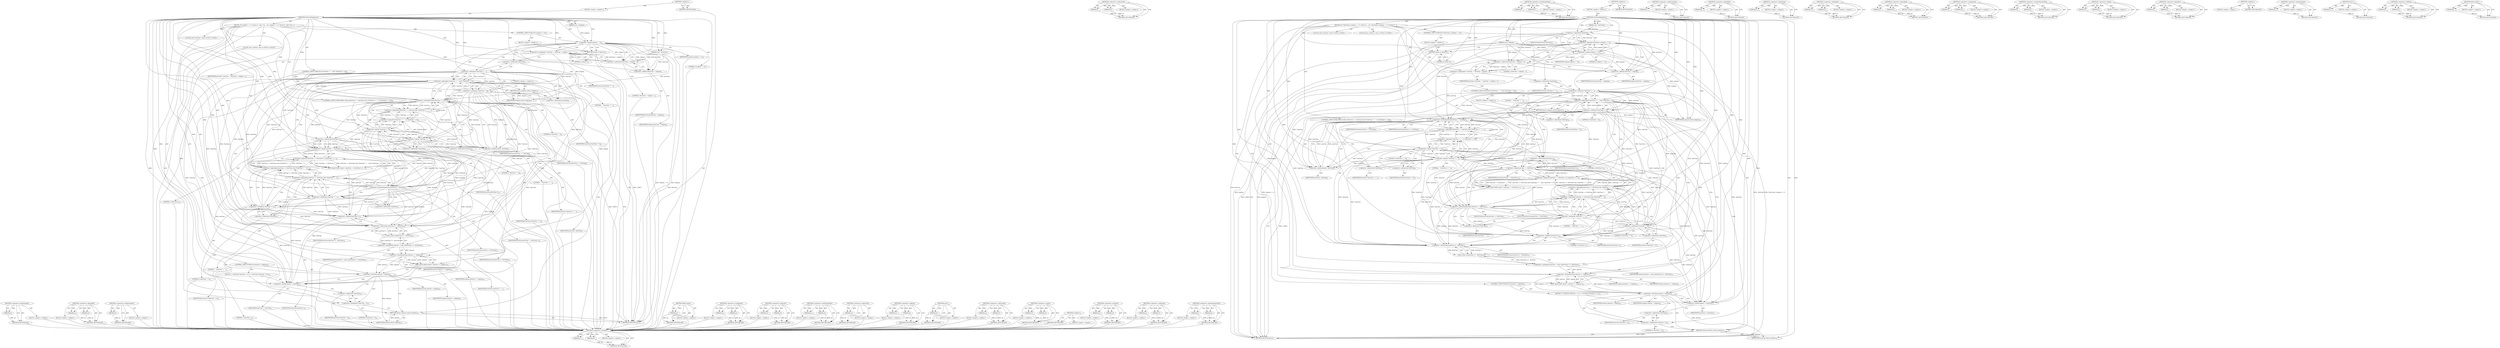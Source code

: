 digraph "XMP_Assert" {
vulnerable_191 [label=<(METHOD,&lt;operator&gt;.preIncrement)>];
vulnerable_192 [label=<(PARAM,p1)>];
vulnerable_193 [label=<(BLOCK,&lt;empty&gt;,&lt;empty&gt;)>];
vulnerable_194 [label=<(METHOD_RETURN,ANY)>];
vulnerable_145 [label=<(METHOD,&lt;operator&gt;.logicalAnd)>];
vulnerable_146 [label=<(PARAM,p1)>];
vulnerable_147 [label=<(PARAM,p2)>];
vulnerable_148 [label=<(BLOCK,&lt;empty&gt;,&lt;empty&gt;)>];
vulnerable_149 [label=<(METHOD_RETURN,ANY)>];
vulnerable_169 [label=<(METHOD,&lt;operator&gt;.preDecrement)>];
vulnerable_170 [label=<(PARAM,p1)>];
vulnerable_171 [label=<(BLOCK,&lt;empty&gt;,&lt;empty&gt;)>];
vulnerable_172 [label=<(METHOD_RETURN,ANY)>];
vulnerable_6 [label=<(METHOD,&lt;global&gt;)<SUB>1</SUB>>];
vulnerable_7 [label=<(BLOCK,&lt;empty&gt;,&lt;empty&gt;)<SUB>1</SUB>>];
vulnerable_8 [label=<(METHOD,TrimTrailingSpaces)<SUB>1</SUB>>];
vulnerable_9 [label=<(PARAM,char * firstChar)<SUB>1</SUB>>];
vulnerable_10 [label=<(PARAM,size_t origLen)<SUB>1</SUB>>];
vulnerable_11 [label=<(BLOCK,{
	if ( origLen == 0 ) return 0;
 
 	char * las...,{
	if ( origLen == 0 ) return 0;
 
 	char * las...)<SUB>2</SUB>>];
vulnerable_12 [label=<(CONTROL_STRUCTURE,IF,if (origLen == 0))<SUB>3</SUB>>];
vulnerable_13 [label=<(&lt;operator&gt;.equals,origLen == 0)<SUB>3</SUB>>];
vulnerable_14 [label=<(IDENTIFIER,origLen,origLen == 0)<SUB>3</SUB>>];
vulnerable_15 [label=<(LITERAL,0,origLen == 0)<SUB>3</SUB>>];
vulnerable_16 [label=<(BLOCK,&lt;empty&gt;,&lt;empty&gt;)<SUB>3</SUB>>];
vulnerable_17 [label=<(RETURN,return 0;,return 0;)<SUB>3</SUB>>];
vulnerable_18 [label=<(LITERAL,0,return 0;)<SUB>3</SUB>>];
vulnerable_19 [label="<(LOCAL,char* lastChar: char*)<SUB>5</SUB>>"];
vulnerable_20 [label=<(&lt;operator&gt;.assignment,* lastChar  = firstChar + origLen - 1)<SUB>5</SUB>>];
vulnerable_21 [label=<(IDENTIFIER,lastChar,* lastChar  = firstChar + origLen - 1)<SUB>5</SUB>>];
vulnerable_22 [label=<(&lt;operator&gt;.subtraction,firstChar + origLen - 1)<SUB>5</SUB>>];
vulnerable_23 [label=<(&lt;operator&gt;.addition,firstChar + origLen)<SUB>5</SUB>>];
vulnerable_24 [label=<(IDENTIFIER,firstChar,firstChar + origLen)<SUB>5</SUB>>];
vulnerable_25 [label=<(IDENTIFIER,origLen,firstChar + origLen)<SUB>5</SUB>>];
vulnerable_26 [label=<(LITERAL,1,firstChar + origLen - 1)<SUB>5</SUB>>];
vulnerable_27 [label=<(CONTROL_STRUCTURE,IF,if ((*lastChar != ' ') &amp;&amp; (*lastChar != 0)))<SUB>6</SUB>>];
vulnerable_28 [label=<(&lt;operator&gt;.logicalAnd,(*lastChar != ' ') &amp;&amp; (*lastChar != 0))<SUB>6</SUB>>];
vulnerable_29 [label=<(&lt;operator&gt;.notEquals,*lastChar != ' ')<SUB>6</SUB>>];
vulnerable_30 [label=<(&lt;operator&gt;.indirection,*lastChar)<SUB>6</SUB>>];
vulnerable_31 [label=<(IDENTIFIER,lastChar,*lastChar != ' ')<SUB>6</SUB>>];
vulnerable_32 [label=<(LITERAL,' ',*lastChar != ' ')<SUB>6</SUB>>];
vulnerable_33 [label=<(&lt;operator&gt;.notEquals,*lastChar != 0)<SUB>6</SUB>>];
vulnerable_34 [label=<(&lt;operator&gt;.indirection,*lastChar)<SUB>6</SUB>>];
vulnerable_35 [label=<(IDENTIFIER,lastChar,*lastChar != 0)<SUB>6</SUB>>];
vulnerable_36 [label=<(LITERAL,0,*lastChar != 0)<SUB>6</SUB>>];
vulnerable_37 [label=<(BLOCK,&lt;empty&gt;,&lt;empty&gt;)<SUB>6</SUB>>];
vulnerable_38 [label=<(RETURN,return origLen;,return origLen;)<SUB>6</SUB>>];
vulnerable_39 [label=<(IDENTIFIER,origLen,return origLen;)<SUB>6</SUB>>];
vulnerable_40 [label=<(CONTROL_STRUCTURE,WHILE,while ((firstChar &lt;= lastChar) &amp;&amp; ((*lastChar == ' ') || (*lastChar == 0))))<SUB>8</SUB>>];
vulnerable_41 [label=<(&lt;operator&gt;.logicalAnd,(firstChar &lt;= lastChar) &amp;&amp; ((*lastChar == ' ') ...)<SUB>8</SUB>>];
vulnerable_42 [label=<(&lt;operator&gt;.lessEqualsThan,firstChar &lt;= lastChar)<SUB>8</SUB>>];
vulnerable_43 [label=<(IDENTIFIER,firstChar,firstChar &lt;= lastChar)<SUB>8</SUB>>];
vulnerable_44 [label=<(IDENTIFIER,lastChar,firstChar &lt;= lastChar)<SUB>8</SUB>>];
vulnerable_45 [label=<(&lt;operator&gt;.logicalOr,(*lastChar == ' ') || (*lastChar == 0))<SUB>8</SUB>>];
vulnerable_46 [label=<(&lt;operator&gt;.equals,*lastChar == ' ')<SUB>8</SUB>>];
vulnerable_47 [label=<(&lt;operator&gt;.indirection,*lastChar)<SUB>8</SUB>>];
vulnerable_48 [label=<(IDENTIFIER,lastChar,*lastChar == ' ')<SUB>8</SUB>>];
vulnerable_49 [label=<(LITERAL,' ',*lastChar == ' ')<SUB>8</SUB>>];
vulnerable_50 [label=<(&lt;operator&gt;.equals,*lastChar == 0)<SUB>8</SUB>>];
vulnerable_51 [label=<(&lt;operator&gt;.indirection,*lastChar)<SUB>8</SUB>>];
vulnerable_52 [label=<(IDENTIFIER,lastChar,*lastChar == 0)<SUB>8</SUB>>];
vulnerable_53 [label=<(LITERAL,0,*lastChar == 0)<SUB>8</SUB>>];
vulnerable_54 [label=<(&lt;operator&gt;.preDecrement,--lastChar)<SUB>8</SUB>>];
vulnerable_55 [label=<(IDENTIFIER,lastChar,--lastChar)<SUB>8</SUB>>];
vulnerable_56 [label=<(XMP_Assert,XMP_Assert ( (lastChar == firstChar-1) ||
				 ...)<SUB>10</SUB>>];
vulnerable_57 [label=<(&lt;operator&gt;.logicalOr,(lastChar == firstChar-1) ||
				 ((lastChar &gt;=...)<SUB>10</SUB>>];
vulnerable_58 [label=<(&lt;operator&gt;.equals,lastChar == firstChar-1)<SUB>10</SUB>>];
vulnerable_59 [label=<(IDENTIFIER,lastChar,lastChar == firstChar-1)<SUB>10</SUB>>];
vulnerable_60 [label=<(&lt;operator&gt;.subtraction,firstChar-1)<SUB>10</SUB>>];
vulnerable_61 [label=<(IDENTIFIER,firstChar,firstChar-1)<SUB>10</SUB>>];
vulnerable_62 [label=<(LITERAL,1,firstChar-1)<SUB>10</SUB>>];
vulnerable_63 [label=<(&lt;operator&gt;.logicalAnd,(lastChar &gt;= firstChar) &amp;&amp; (*lastChar != ' ') &amp;...)<SUB>11</SUB>>];
vulnerable_64 [label=<(&lt;operator&gt;.logicalAnd,(lastChar &gt;= firstChar) &amp;&amp; (*lastChar != ' '))<SUB>11</SUB>>];
vulnerable_65 [label=<(&lt;operator&gt;.greaterEqualsThan,lastChar &gt;= firstChar)<SUB>11</SUB>>];
vulnerable_66 [label=<(IDENTIFIER,lastChar,lastChar &gt;= firstChar)<SUB>11</SUB>>];
vulnerable_67 [label=<(IDENTIFIER,firstChar,lastChar &gt;= firstChar)<SUB>11</SUB>>];
vulnerable_68 [label=<(&lt;operator&gt;.notEquals,*lastChar != ' ')<SUB>11</SUB>>];
vulnerable_69 [label=<(&lt;operator&gt;.indirection,*lastChar)<SUB>11</SUB>>];
vulnerable_70 [label=<(IDENTIFIER,lastChar,*lastChar != ' ')<SUB>11</SUB>>];
vulnerable_71 [label=<(LITERAL,' ',*lastChar != ' ')<SUB>11</SUB>>];
vulnerable_72 [label=<(&lt;operator&gt;.notEquals,*lastChar != 0)<SUB>11</SUB>>];
vulnerable_73 [label=<(&lt;operator&gt;.indirection,*lastChar)<SUB>11</SUB>>];
vulnerable_74 [label=<(IDENTIFIER,lastChar,*lastChar != 0)<SUB>11</SUB>>];
vulnerable_75 [label=<(LITERAL,0,*lastChar != 0)<SUB>11</SUB>>];
vulnerable_76 [label="<(LOCAL,size_t newLen: size_t)<SUB>13</SUB>>"];
vulnerable_77 [label=<(&lt;operator&gt;.assignment,newLen = (size_t)((lastChar+1) - firstChar))<SUB>13</SUB>>];
vulnerable_78 [label=<(IDENTIFIER,newLen,newLen = (size_t)((lastChar+1) - firstChar))<SUB>13</SUB>>];
vulnerable_79 [label=<(size_t,(size_t)((lastChar+1) - firstChar))<SUB>13</SUB>>];
vulnerable_80 [label=<(&lt;operator&gt;.subtraction,(lastChar+1) - firstChar)<SUB>13</SUB>>];
vulnerable_81 [label=<(&lt;operator&gt;.addition,lastChar+1)<SUB>13</SUB>>];
vulnerable_82 [label=<(IDENTIFIER,lastChar,lastChar+1)<SUB>13</SUB>>];
vulnerable_83 [label=<(LITERAL,1,lastChar+1)<SUB>13</SUB>>];
vulnerable_84 [label=<(IDENTIFIER,firstChar,(lastChar+1) - firstChar)<SUB>13</SUB>>];
vulnerable_85 [label=<(XMP_Assert,XMP_Assert ( newLen &lt;= origLen ))<SUB>14</SUB>>];
vulnerable_86 [label=<(&lt;operator&gt;.lessEqualsThan,newLen &lt;= origLen)<SUB>14</SUB>>];
vulnerable_87 [label=<(IDENTIFIER,newLen,newLen &lt;= origLen)<SUB>14</SUB>>];
vulnerable_88 [label=<(IDENTIFIER,origLen,newLen &lt;= origLen)<SUB>14</SUB>>];
vulnerable_89 [label=<(CONTROL_STRUCTURE,IF,if (newLen &lt; origLen))<SUB>16</SUB>>];
vulnerable_90 [label=<(&lt;operator&gt;.lessThan,newLen &lt; origLen)<SUB>16</SUB>>];
vulnerable_91 [label=<(IDENTIFIER,newLen,newLen &lt; origLen)<SUB>16</SUB>>];
vulnerable_92 [label=<(IDENTIFIER,origLen,newLen &lt; origLen)<SUB>16</SUB>>];
vulnerable_93 [label=<(BLOCK,{
		++lastChar;
		*lastChar = 0;
	},{
		++lastChar;
		*lastChar = 0;
	})<SUB>16</SUB>>];
vulnerable_94 [label=<(&lt;operator&gt;.preIncrement,++lastChar)<SUB>17</SUB>>];
vulnerable_95 [label=<(IDENTIFIER,lastChar,++lastChar)<SUB>17</SUB>>];
vulnerable_96 [label=<(&lt;operator&gt;.assignment,*lastChar = 0)<SUB>18</SUB>>];
vulnerable_97 [label=<(&lt;operator&gt;.indirection,*lastChar)<SUB>18</SUB>>];
vulnerable_98 [label=<(IDENTIFIER,lastChar,*lastChar = 0)<SUB>18</SUB>>];
vulnerable_99 [label=<(LITERAL,0,*lastChar = 0)<SUB>18</SUB>>];
vulnerable_100 [label=<(RETURN,return newLen;,return newLen;)<SUB>21</SUB>>];
vulnerable_101 [label=<(IDENTIFIER,newLen,return newLen;)<SUB>21</SUB>>];
vulnerable_102 [label=<(METHOD_RETURN,size_t)<SUB>1</SUB>>];
vulnerable_104 [label=<(METHOD_RETURN,ANY)<SUB>1</SUB>>];
vulnerable_173 [label=<(METHOD,XMP_Assert)>];
vulnerable_174 [label=<(PARAM,p1)>];
vulnerable_175 [label=<(BLOCK,&lt;empty&gt;,&lt;empty&gt;)>];
vulnerable_176 [label=<(METHOD_RETURN,ANY)>];
vulnerable_130 [label=<(METHOD,&lt;operator&gt;.assignment)>];
vulnerable_131 [label=<(PARAM,p1)>];
vulnerable_132 [label=<(PARAM,p2)>];
vulnerable_133 [label=<(BLOCK,&lt;empty&gt;,&lt;empty&gt;)>];
vulnerable_134 [label=<(METHOD_RETURN,ANY)>];
vulnerable_164 [label=<(METHOD,&lt;operator&gt;.logicalOr)>];
vulnerable_165 [label=<(PARAM,p1)>];
vulnerable_166 [label=<(PARAM,p2)>];
vulnerable_167 [label=<(BLOCK,&lt;empty&gt;,&lt;empty&gt;)>];
vulnerable_168 [label=<(METHOD_RETURN,ANY)>];
vulnerable_159 [label=<(METHOD,&lt;operator&gt;.lessEqualsThan)>];
vulnerable_160 [label=<(PARAM,p1)>];
vulnerable_161 [label=<(PARAM,p2)>];
vulnerable_162 [label=<(BLOCK,&lt;empty&gt;,&lt;empty&gt;)>];
vulnerable_163 [label=<(METHOD_RETURN,ANY)>];
vulnerable_155 [label=<(METHOD,&lt;operator&gt;.indirection)>];
vulnerable_156 [label=<(PARAM,p1)>];
vulnerable_157 [label=<(BLOCK,&lt;empty&gt;,&lt;empty&gt;)>];
vulnerable_158 [label=<(METHOD_RETURN,ANY)>];
vulnerable_140 [label=<(METHOD,&lt;operator&gt;.addition)>];
vulnerable_141 [label=<(PARAM,p1)>];
vulnerable_142 [label=<(PARAM,p2)>];
vulnerable_143 [label=<(BLOCK,&lt;empty&gt;,&lt;empty&gt;)>];
vulnerable_144 [label=<(METHOD_RETURN,ANY)>];
vulnerable_182 [label=<(METHOD,size_t)>];
vulnerable_183 [label=<(PARAM,p1)>];
vulnerable_184 [label=<(BLOCK,&lt;empty&gt;,&lt;empty&gt;)>];
vulnerable_185 [label=<(METHOD_RETURN,ANY)>];
vulnerable_135 [label=<(METHOD,&lt;operator&gt;.subtraction)>];
vulnerable_136 [label=<(PARAM,p1)>];
vulnerable_137 [label=<(PARAM,p2)>];
vulnerable_138 [label=<(BLOCK,&lt;empty&gt;,&lt;empty&gt;)>];
vulnerable_139 [label=<(METHOD_RETURN,ANY)>];
vulnerable_125 [label=<(METHOD,&lt;operator&gt;.equals)>];
vulnerable_126 [label=<(PARAM,p1)>];
vulnerable_127 [label=<(PARAM,p2)>];
vulnerable_128 [label=<(BLOCK,&lt;empty&gt;,&lt;empty&gt;)>];
vulnerable_129 [label=<(METHOD_RETURN,ANY)>];
vulnerable_119 [label=<(METHOD,&lt;global&gt;)<SUB>1</SUB>>];
vulnerable_120 [label=<(BLOCK,&lt;empty&gt;,&lt;empty&gt;)>];
vulnerable_121 [label=<(METHOD_RETURN,ANY)>];
vulnerable_186 [label=<(METHOD,&lt;operator&gt;.lessThan)>];
vulnerable_187 [label=<(PARAM,p1)>];
vulnerable_188 [label=<(PARAM,p2)>];
vulnerable_189 [label=<(BLOCK,&lt;empty&gt;,&lt;empty&gt;)>];
vulnerable_190 [label=<(METHOD_RETURN,ANY)>];
vulnerable_150 [label=<(METHOD,&lt;operator&gt;.notEquals)>];
vulnerable_151 [label=<(PARAM,p1)>];
vulnerable_152 [label=<(PARAM,p2)>];
vulnerable_153 [label=<(BLOCK,&lt;empty&gt;,&lt;empty&gt;)>];
vulnerable_154 [label=<(METHOD_RETURN,ANY)>];
vulnerable_177 [label=<(METHOD,&lt;operator&gt;.greaterEqualsThan)>];
vulnerable_178 [label=<(PARAM,p1)>];
vulnerable_179 [label=<(PARAM,p2)>];
vulnerable_180 [label=<(BLOCK,&lt;empty&gt;,&lt;empty&gt;)>];
vulnerable_181 [label=<(METHOD_RETURN,ANY)>];
fixed_193 [label=<(METHOD,&lt;operator&gt;.lessThan)>];
fixed_194 [label=<(PARAM,p1)>];
fixed_195 [label=<(PARAM,p2)>];
fixed_196 [label=<(BLOCK,&lt;empty&gt;,&lt;empty&gt;)>];
fixed_197 [label=<(METHOD_RETURN,ANY)>];
fixed_147 [label=<(METHOD,&lt;operator&gt;.subtraction)>];
fixed_148 [label=<(PARAM,p1)>];
fixed_149 [label=<(PARAM,p2)>];
fixed_150 [label=<(BLOCK,&lt;empty&gt;,&lt;empty&gt;)>];
fixed_151 [label=<(METHOD_RETURN,ANY)>];
fixed_171 [label=<(METHOD,&lt;operator&gt;.lessEqualsThan)>];
fixed_172 [label=<(PARAM,p1)>];
fixed_173 [label=<(PARAM,p2)>];
fixed_174 [label=<(BLOCK,&lt;empty&gt;,&lt;empty&gt;)>];
fixed_175 [label=<(METHOD_RETURN,ANY)>];
fixed_6 [label=<(METHOD,&lt;global&gt;)<SUB>1</SUB>>];
fixed_7 [label=<(BLOCK,&lt;empty&gt;,&lt;empty&gt;)<SUB>1</SUB>>];
fixed_8 [label=<(METHOD,TrimTrailingSpaces)<SUB>1</SUB>>];
fixed_9 [label=<(PARAM,char * firstChar)<SUB>1</SUB>>];
fixed_10 [label=<(PARAM,size_t origLen)<SUB>1</SUB>>];
fixed_11 [label=<(BLOCK,{
	if ( !firstChar || origLen == 0 ) return 0;
...,{
	if ( !firstChar || origLen == 0 ) return 0;
...)<SUB>2</SUB>>];
fixed_12 [label=<(CONTROL_STRUCTURE,IF,if (!firstChar || origLen == 0))<SUB>3</SUB>>];
fixed_13 [label=<(&lt;operator&gt;.logicalOr,!firstChar || origLen == 0)<SUB>3</SUB>>];
fixed_14 [label=<(&lt;operator&gt;.logicalNot,!firstChar)<SUB>3</SUB>>];
fixed_15 [label=<(IDENTIFIER,firstChar,!firstChar)<SUB>3</SUB>>];
fixed_16 [label=<(&lt;operator&gt;.equals,origLen == 0)<SUB>3</SUB>>];
fixed_17 [label=<(IDENTIFIER,origLen,origLen == 0)<SUB>3</SUB>>];
fixed_18 [label=<(LITERAL,0,origLen == 0)<SUB>3</SUB>>];
fixed_19 [label=<(BLOCK,&lt;empty&gt;,&lt;empty&gt;)<SUB>3</SUB>>];
fixed_20 [label=<(RETURN,return 0;,return 0;)<SUB>3</SUB>>];
fixed_21 [label=<(LITERAL,0,return 0;)<SUB>3</SUB>>];
fixed_22 [label="<(LOCAL,char* lastChar: char*)<SUB>5</SUB>>"];
fixed_23 [label=<(&lt;operator&gt;.assignment,* lastChar  = firstChar + origLen - 1)<SUB>5</SUB>>];
fixed_24 [label=<(IDENTIFIER,lastChar,* lastChar  = firstChar + origLen - 1)<SUB>5</SUB>>];
fixed_25 [label=<(&lt;operator&gt;.subtraction,firstChar + origLen - 1)<SUB>5</SUB>>];
fixed_26 [label=<(&lt;operator&gt;.addition,firstChar + origLen)<SUB>5</SUB>>];
fixed_27 [label=<(IDENTIFIER,firstChar,firstChar + origLen)<SUB>5</SUB>>];
fixed_28 [label=<(IDENTIFIER,origLen,firstChar + origLen)<SUB>5</SUB>>];
fixed_29 [label=<(LITERAL,1,firstChar + origLen - 1)<SUB>5</SUB>>];
fixed_30 [label=<(CONTROL_STRUCTURE,IF,if ((*lastChar != ' ') &amp;&amp; (*lastChar != 0)))<SUB>6</SUB>>];
fixed_31 [label=<(&lt;operator&gt;.logicalAnd,(*lastChar != ' ') &amp;&amp; (*lastChar != 0))<SUB>6</SUB>>];
fixed_32 [label=<(&lt;operator&gt;.notEquals,*lastChar != ' ')<SUB>6</SUB>>];
fixed_33 [label=<(&lt;operator&gt;.indirection,*lastChar)<SUB>6</SUB>>];
fixed_34 [label=<(IDENTIFIER,lastChar,*lastChar != ' ')<SUB>6</SUB>>];
fixed_35 [label=<(LITERAL,' ',*lastChar != ' ')<SUB>6</SUB>>];
fixed_36 [label=<(&lt;operator&gt;.notEquals,*lastChar != 0)<SUB>6</SUB>>];
fixed_37 [label=<(&lt;operator&gt;.indirection,*lastChar)<SUB>6</SUB>>];
fixed_38 [label=<(IDENTIFIER,lastChar,*lastChar != 0)<SUB>6</SUB>>];
fixed_39 [label=<(LITERAL,0,*lastChar != 0)<SUB>6</SUB>>];
fixed_40 [label=<(BLOCK,&lt;empty&gt;,&lt;empty&gt;)<SUB>6</SUB>>];
fixed_41 [label=<(RETURN,return origLen;,return origLen;)<SUB>6</SUB>>];
fixed_42 [label=<(IDENTIFIER,origLen,return origLen;)<SUB>6</SUB>>];
fixed_43 [label=<(CONTROL_STRUCTURE,WHILE,while ((firstChar &lt;= lastChar) &amp;&amp; ((*lastChar == ' ') || (*lastChar == 0))))<SUB>8</SUB>>];
fixed_44 [label=<(&lt;operator&gt;.logicalAnd,(firstChar &lt;= lastChar) &amp;&amp; ((*lastChar == ' ') ...)<SUB>8</SUB>>];
fixed_45 [label=<(&lt;operator&gt;.lessEqualsThan,firstChar &lt;= lastChar)<SUB>8</SUB>>];
fixed_46 [label=<(IDENTIFIER,firstChar,firstChar &lt;= lastChar)<SUB>8</SUB>>];
fixed_47 [label=<(IDENTIFIER,lastChar,firstChar &lt;= lastChar)<SUB>8</SUB>>];
fixed_48 [label=<(&lt;operator&gt;.logicalOr,(*lastChar == ' ') || (*lastChar == 0))<SUB>8</SUB>>];
fixed_49 [label=<(&lt;operator&gt;.equals,*lastChar == ' ')<SUB>8</SUB>>];
fixed_50 [label=<(&lt;operator&gt;.indirection,*lastChar)<SUB>8</SUB>>];
fixed_51 [label=<(IDENTIFIER,lastChar,*lastChar == ' ')<SUB>8</SUB>>];
fixed_52 [label=<(LITERAL,' ',*lastChar == ' ')<SUB>8</SUB>>];
fixed_53 [label=<(&lt;operator&gt;.equals,*lastChar == 0)<SUB>8</SUB>>];
fixed_54 [label=<(&lt;operator&gt;.indirection,*lastChar)<SUB>8</SUB>>];
fixed_55 [label=<(IDENTIFIER,lastChar,*lastChar == 0)<SUB>8</SUB>>];
fixed_56 [label=<(LITERAL,0,*lastChar == 0)<SUB>8</SUB>>];
fixed_57 [label=<(&lt;operator&gt;.preDecrement,--lastChar)<SUB>8</SUB>>];
fixed_58 [label=<(IDENTIFIER,lastChar,--lastChar)<SUB>8</SUB>>];
fixed_59 [label=<(XMP_Assert,XMP_Assert ( (lastChar == firstChar-1) ||
				 ...)<SUB>10</SUB>>];
fixed_60 [label=<(&lt;operator&gt;.logicalOr,(lastChar == firstChar-1) ||
				 ((lastChar &gt;=...)<SUB>10</SUB>>];
fixed_61 [label=<(&lt;operator&gt;.equals,lastChar == firstChar-1)<SUB>10</SUB>>];
fixed_62 [label=<(IDENTIFIER,lastChar,lastChar == firstChar-1)<SUB>10</SUB>>];
fixed_63 [label=<(&lt;operator&gt;.subtraction,firstChar-1)<SUB>10</SUB>>];
fixed_64 [label=<(IDENTIFIER,firstChar,firstChar-1)<SUB>10</SUB>>];
fixed_65 [label=<(LITERAL,1,firstChar-1)<SUB>10</SUB>>];
fixed_66 [label=<(&lt;operator&gt;.logicalAnd,(lastChar &gt;= firstChar) &amp;&amp; (*lastChar != ' ') &amp;...)<SUB>11</SUB>>];
fixed_67 [label=<(&lt;operator&gt;.logicalAnd,(lastChar &gt;= firstChar) &amp;&amp; (*lastChar != ' '))<SUB>11</SUB>>];
fixed_68 [label=<(&lt;operator&gt;.greaterEqualsThan,lastChar &gt;= firstChar)<SUB>11</SUB>>];
fixed_69 [label=<(IDENTIFIER,lastChar,lastChar &gt;= firstChar)<SUB>11</SUB>>];
fixed_70 [label=<(IDENTIFIER,firstChar,lastChar &gt;= firstChar)<SUB>11</SUB>>];
fixed_71 [label=<(&lt;operator&gt;.notEquals,*lastChar != ' ')<SUB>11</SUB>>];
fixed_72 [label=<(&lt;operator&gt;.indirection,*lastChar)<SUB>11</SUB>>];
fixed_73 [label=<(IDENTIFIER,lastChar,*lastChar != ' ')<SUB>11</SUB>>];
fixed_74 [label=<(LITERAL,' ',*lastChar != ' ')<SUB>11</SUB>>];
fixed_75 [label=<(&lt;operator&gt;.notEquals,*lastChar != 0)<SUB>11</SUB>>];
fixed_76 [label=<(&lt;operator&gt;.indirection,*lastChar)<SUB>11</SUB>>];
fixed_77 [label=<(IDENTIFIER,lastChar,*lastChar != 0)<SUB>11</SUB>>];
fixed_78 [label=<(LITERAL,0,*lastChar != 0)<SUB>11</SUB>>];
fixed_79 [label="<(LOCAL,size_t newLen: size_t)<SUB>13</SUB>>"];
fixed_80 [label=<(&lt;operator&gt;.assignment,newLen = (size_t)((lastChar+1) - firstChar))<SUB>13</SUB>>];
fixed_81 [label=<(IDENTIFIER,newLen,newLen = (size_t)((lastChar+1) - firstChar))<SUB>13</SUB>>];
fixed_82 [label=<(size_t,(size_t)((lastChar+1) - firstChar))<SUB>13</SUB>>];
fixed_83 [label=<(&lt;operator&gt;.subtraction,(lastChar+1) - firstChar)<SUB>13</SUB>>];
fixed_84 [label=<(&lt;operator&gt;.addition,lastChar+1)<SUB>13</SUB>>];
fixed_85 [label=<(IDENTIFIER,lastChar,lastChar+1)<SUB>13</SUB>>];
fixed_86 [label=<(LITERAL,1,lastChar+1)<SUB>13</SUB>>];
fixed_87 [label=<(IDENTIFIER,firstChar,(lastChar+1) - firstChar)<SUB>13</SUB>>];
fixed_88 [label=<(XMP_Assert,XMP_Assert ( newLen &lt;= origLen ))<SUB>14</SUB>>];
fixed_89 [label=<(&lt;operator&gt;.lessEqualsThan,newLen &lt;= origLen)<SUB>14</SUB>>];
fixed_90 [label=<(IDENTIFIER,newLen,newLen &lt;= origLen)<SUB>14</SUB>>];
fixed_91 [label=<(IDENTIFIER,origLen,newLen &lt;= origLen)<SUB>14</SUB>>];
fixed_92 [label=<(CONTROL_STRUCTURE,IF,if (newLen &lt; origLen))<SUB>16</SUB>>];
fixed_93 [label=<(&lt;operator&gt;.lessThan,newLen &lt; origLen)<SUB>16</SUB>>];
fixed_94 [label=<(IDENTIFIER,newLen,newLen &lt; origLen)<SUB>16</SUB>>];
fixed_95 [label=<(IDENTIFIER,origLen,newLen &lt; origLen)<SUB>16</SUB>>];
fixed_96 [label=<(BLOCK,{
		++lastChar;
		*lastChar = 0;
	},{
		++lastChar;
		*lastChar = 0;
	})<SUB>16</SUB>>];
fixed_97 [label=<(&lt;operator&gt;.preIncrement,++lastChar)<SUB>17</SUB>>];
fixed_98 [label=<(IDENTIFIER,lastChar,++lastChar)<SUB>17</SUB>>];
fixed_99 [label=<(&lt;operator&gt;.assignment,*lastChar = 0)<SUB>18</SUB>>];
fixed_100 [label=<(&lt;operator&gt;.indirection,*lastChar)<SUB>18</SUB>>];
fixed_101 [label=<(IDENTIFIER,lastChar,*lastChar = 0)<SUB>18</SUB>>];
fixed_102 [label=<(LITERAL,0,*lastChar = 0)<SUB>18</SUB>>];
fixed_103 [label=<(RETURN,return newLen;,return newLen;)<SUB>21</SUB>>];
fixed_104 [label=<(IDENTIFIER,newLen,return newLen;)<SUB>21</SUB>>];
fixed_105 [label=<(METHOD_RETURN,size_t)<SUB>1</SUB>>];
fixed_107 [label=<(METHOD_RETURN,ANY)<SUB>1</SUB>>];
fixed_176 [label=<(METHOD,&lt;operator&gt;.preDecrement)>];
fixed_177 [label=<(PARAM,p1)>];
fixed_178 [label=<(BLOCK,&lt;empty&gt;,&lt;empty&gt;)>];
fixed_179 [label=<(METHOD_RETURN,ANY)>];
fixed_133 [label=<(METHOD,&lt;operator&gt;.logicalNot)>];
fixed_134 [label=<(PARAM,p1)>];
fixed_135 [label=<(BLOCK,&lt;empty&gt;,&lt;empty&gt;)>];
fixed_136 [label=<(METHOD_RETURN,ANY)>];
fixed_167 [label=<(METHOD,&lt;operator&gt;.indirection)>];
fixed_168 [label=<(PARAM,p1)>];
fixed_169 [label=<(BLOCK,&lt;empty&gt;,&lt;empty&gt;)>];
fixed_170 [label=<(METHOD_RETURN,ANY)>];
fixed_162 [label=<(METHOD,&lt;operator&gt;.notEquals)>];
fixed_163 [label=<(PARAM,p1)>];
fixed_164 [label=<(PARAM,p2)>];
fixed_165 [label=<(BLOCK,&lt;empty&gt;,&lt;empty&gt;)>];
fixed_166 [label=<(METHOD_RETURN,ANY)>];
fixed_157 [label=<(METHOD,&lt;operator&gt;.logicalAnd)>];
fixed_158 [label=<(PARAM,p1)>];
fixed_159 [label=<(PARAM,p2)>];
fixed_160 [label=<(BLOCK,&lt;empty&gt;,&lt;empty&gt;)>];
fixed_161 [label=<(METHOD_RETURN,ANY)>];
fixed_142 [label=<(METHOD,&lt;operator&gt;.assignment)>];
fixed_143 [label=<(PARAM,p1)>];
fixed_144 [label=<(PARAM,p2)>];
fixed_145 [label=<(BLOCK,&lt;empty&gt;,&lt;empty&gt;)>];
fixed_146 [label=<(METHOD_RETURN,ANY)>];
fixed_184 [label=<(METHOD,&lt;operator&gt;.greaterEqualsThan)>];
fixed_185 [label=<(PARAM,p1)>];
fixed_186 [label=<(PARAM,p2)>];
fixed_187 [label=<(BLOCK,&lt;empty&gt;,&lt;empty&gt;)>];
fixed_188 [label=<(METHOD_RETURN,ANY)>];
fixed_137 [label=<(METHOD,&lt;operator&gt;.equals)>];
fixed_138 [label=<(PARAM,p1)>];
fixed_139 [label=<(PARAM,p2)>];
fixed_140 [label=<(BLOCK,&lt;empty&gt;,&lt;empty&gt;)>];
fixed_141 [label=<(METHOD_RETURN,ANY)>];
fixed_128 [label=<(METHOD,&lt;operator&gt;.logicalOr)>];
fixed_129 [label=<(PARAM,p1)>];
fixed_130 [label=<(PARAM,p2)>];
fixed_131 [label=<(BLOCK,&lt;empty&gt;,&lt;empty&gt;)>];
fixed_132 [label=<(METHOD_RETURN,ANY)>];
fixed_122 [label=<(METHOD,&lt;global&gt;)<SUB>1</SUB>>];
fixed_123 [label=<(BLOCK,&lt;empty&gt;,&lt;empty&gt;)>];
fixed_124 [label=<(METHOD_RETURN,ANY)>];
fixed_198 [label=<(METHOD,&lt;operator&gt;.preIncrement)>];
fixed_199 [label=<(PARAM,p1)>];
fixed_200 [label=<(BLOCK,&lt;empty&gt;,&lt;empty&gt;)>];
fixed_201 [label=<(METHOD_RETURN,ANY)>];
fixed_189 [label=<(METHOD,size_t)>];
fixed_190 [label=<(PARAM,p1)>];
fixed_191 [label=<(BLOCK,&lt;empty&gt;,&lt;empty&gt;)>];
fixed_192 [label=<(METHOD_RETURN,ANY)>];
fixed_152 [label=<(METHOD,&lt;operator&gt;.addition)>];
fixed_153 [label=<(PARAM,p1)>];
fixed_154 [label=<(PARAM,p2)>];
fixed_155 [label=<(BLOCK,&lt;empty&gt;,&lt;empty&gt;)>];
fixed_156 [label=<(METHOD_RETURN,ANY)>];
fixed_180 [label=<(METHOD,XMP_Assert)>];
fixed_181 [label=<(PARAM,p1)>];
fixed_182 [label=<(BLOCK,&lt;empty&gt;,&lt;empty&gt;)>];
fixed_183 [label=<(METHOD_RETURN,ANY)>];
vulnerable_191 -> vulnerable_192  [key=0, label="AST: "];
vulnerable_191 -> vulnerable_192  [key=1, label="DDG: "];
vulnerable_191 -> vulnerable_193  [key=0, label="AST: "];
vulnerable_191 -> vulnerable_194  [key=0, label="AST: "];
vulnerable_191 -> vulnerable_194  [key=1, label="CFG: "];
vulnerable_192 -> vulnerable_194  [key=0, label="DDG: p1"];
vulnerable_193 -> fixed_193  [key=0];
vulnerable_194 -> fixed_193  [key=0];
vulnerable_145 -> vulnerable_146  [key=0, label="AST: "];
vulnerable_145 -> vulnerable_146  [key=1, label="DDG: "];
vulnerable_145 -> vulnerable_148  [key=0, label="AST: "];
vulnerable_145 -> vulnerable_147  [key=0, label="AST: "];
vulnerable_145 -> vulnerable_147  [key=1, label="DDG: "];
vulnerable_145 -> vulnerable_149  [key=0, label="AST: "];
vulnerable_145 -> vulnerable_149  [key=1, label="CFG: "];
vulnerable_146 -> vulnerable_149  [key=0, label="DDG: p1"];
vulnerable_147 -> vulnerable_149  [key=0, label="DDG: p2"];
vulnerable_148 -> fixed_193  [key=0];
vulnerable_149 -> fixed_193  [key=0];
vulnerable_169 -> vulnerable_170  [key=0, label="AST: "];
vulnerable_169 -> vulnerable_170  [key=1, label="DDG: "];
vulnerable_169 -> vulnerable_171  [key=0, label="AST: "];
vulnerable_169 -> vulnerable_172  [key=0, label="AST: "];
vulnerable_169 -> vulnerable_172  [key=1, label="CFG: "];
vulnerable_170 -> vulnerable_172  [key=0, label="DDG: p1"];
vulnerable_171 -> fixed_193  [key=0];
vulnerable_172 -> fixed_193  [key=0];
vulnerable_6 -> vulnerable_7  [key=0, label="AST: "];
vulnerable_6 -> vulnerable_104  [key=0, label="AST: "];
vulnerable_6 -> vulnerable_104  [key=1, label="CFG: "];
vulnerable_7 -> vulnerable_8  [key=0, label="AST: "];
vulnerable_8 -> vulnerable_9  [key=0, label="AST: "];
vulnerable_8 -> vulnerable_9  [key=1, label="DDG: "];
vulnerable_8 -> vulnerable_10  [key=0, label="AST: "];
vulnerable_8 -> vulnerable_10  [key=1, label="DDG: "];
vulnerable_8 -> vulnerable_11  [key=0, label="AST: "];
vulnerable_8 -> vulnerable_102  [key=0, label="AST: "];
vulnerable_8 -> vulnerable_13  [key=0, label="CFG: "];
vulnerable_8 -> vulnerable_13  [key=1, label="DDG: "];
vulnerable_8 -> vulnerable_101  [key=0, label="DDG: "];
vulnerable_8 -> vulnerable_17  [key=0, label="DDG: "];
vulnerable_8 -> vulnerable_22  [key=0, label="DDG: "];
vulnerable_8 -> vulnerable_54  [key=0, label="DDG: "];
vulnerable_8 -> vulnerable_86  [key=0, label="DDG: "];
vulnerable_8 -> vulnerable_90  [key=0, label="DDG: "];
vulnerable_8 -> vulnerable_96  [key=0, label="DDG: "];
vulnerable_8 -> vulnerable_18  [key=0, label="DDG: "];
vulnerable_8 -> vulnerable_23  [key=0, label="DDG: "];
vulnerable_8 -> vulnerable_29  [key=0, label="DDG: "];
vulnerable_8 -> vulnerable_33  [key=0, label="DDG: "];
vulnerable_8 -> vulnerable_39  [key=0, label="DDG: "];
vulnerable_8 -> vulnerable_42  [key=0, label="DDG: "];
vulnerable_8 -> vulnerable_58  [key=0, label="DDG: "];
vulnerable_8 -> vulnerable_80  [key=0, label="DDG: "];
vulnerable_8 -> vulnerable_94  [key=0, label="DDG: "];
vulnerable_8 -> vulnerable_46  [key=0, label="DDG: "];
vulnerable_8 -> vulnerable_50  [key=0, label="DDG: "];
vulnerable_8 -> vulnerable_60  [key=0, label="DDG: "];
vulnerable_8 -> vulnerable_72  [key=0, label="DDG: "];
vulnerable_8 -> vulnerable_81  [key=0, label="DDG: "];
vulnerable_8 -> vulnerable_65  [key=0, label="DDG: "];
vulnerable_8 -> vulnerable_68  [key=0, label="DDG: "];
vulnerable_9 -> vulnerable_102  [key=0, label="DDG: firstChar"];
vulnerable_9 -> vulnerable_22  [key=0, label="DDG: firstChar"];
vulnerable_9 -> vulnerable_23  [key=0, label="DDG: firstChar"];
vulnerable_9 -> vulnerable_42  [key=0, label="DDG: firstChar"];
vulnerable_10 -> vulnerable_13  [key=0, label="DDG: origLen"];
vulnerable_11 -> vulnerable_12  [key=0, label="AST: "];
vulnerable_11 -> vulnerable_19  [key=0, label="AST: "];
vulnerable_11 -> vulnerable_20  [key=0, label="AST: "];
vulnerable_11 -> vulnerable_27  [key=0, label="AST: "];
vulnerable_11 -> vulnerable_40  [key=0, label="AST: "];
vulnerable_11 -> vulnerable_56  [key=0, label="AST: "];
vulnerable_11 -> vulnerable_76  [key=0, label="AST: "];
vulnerable_11 -> vulnerable_77  [key=0, label="AST: "];
vulnerable_11 -> vulnerable_85  [key=0, label="AST: "];
vulnerable_11 -> vulnerable_89  [key=0, label="AST: "];
vulnerable_11 -> vulnerable_100  [key=0, label="AST: "];
vulnerable_12 -> vulnerable_13  [key=0, label="AST: "];
vulnerable_12 -> vulnerable_16  [key=0, label="AST: "];
vulnerable_13 -> vulnerable_14  [key=0, label="AST: "];
vulnerable_13 -> vulnerable_15  [key=0, label="AST: "];
vulnerable_13 -> vulnerable_17  [key=0, label="CFG: "];
vulnerable_13 -> vulnerable_17  [key=1, label="CDG: "];
vulnerable_13 -> vulnerable_23  [key=0, label="CFG: "];
vulnerable_13 -> vulnerable_23  [key=1, label="DDG: origLen"];
vulnerable_13 -> vulnerable_23  [key=2, label="CDG: "];
vulnerable_13 -> vulnerable_102  [key=0, label="DDG: origLen"];
vulnerable_13 -> vulnerable_102  [key=1, label="DDG: origLen == 0"];
vulnerable_13 -> vulnerable_22  [key=0, label="DDG: origLen"];
vulnerable_13 -> vulnerable_22  [key=1, label="CDG: "];
vulnerable_13 -> vulnerable_86  [key=0, label="DDG: origLen"];
vulnerable_13 -> vulnerable_39  [key=0, label="DDG: origLen"];
vulnerable_13 -> vulnerable_30  [key=0, label="CDG: "];
vulnerable_13 -> vulnerable_28  [key=0, label="CDG: "];
vulnerable_13 -> vulnerable_20  [key=0, label="CDG: "];
vulnerable_13 -> vulnerable_29  [key=0, label="CDG: "];
vulnerable_14 -> fixed_193  [key=0];
vulnerable_15 -> fixed_193  [key=0];
vulnerable_16 -> vulnerable_17  [key=0, label="AST: "];
vulnerable_17 -> vulnerable_18  [key=0, label="AST: "];
vulnerable_17 -> vulnerable_102  [key=0, label="CFG: "];
vulnerable_17 -> vulnerable_102  [key=1, label="DDG: &lt;RET&gt;"];
vulnerable_18 -> vulnerable_17  [key=0, label="DDG: 0"];
vulnerable_19 -> fixed_193  [key=0];
vulnerable_20 -> vulnerable_21  [key=0, label="AST: "];
vulnerable_20 -> vulnerable_22  [key=0, label="AST: "];
vulnerable_20 -> vulnerable_30  [key=0, label="CFG: "];
vulnerable_20 -> vulnerable_42  [key=0, label="DDG: lastChar"];
vulnerable_21 -> fixed_193  [key=0];
vulnerable_22 -> vulnerable_23  [key=0, label="AST: "];
vulnerable_22 -> vulnerable_26  [key=0, label="AST: "];
vulnerable_22 -> vulnerable_20  [key=0, label="CFG: "];
vulnerable_22 -> vulnerable_20  [key=1, label="DDG: firstChar + origLen"];
vulnerable_22 -> vulnerable_20  [key=2, label="DDG: 1"];
vulnerable_23 -> vulnerable_24  [key=0, label="AST: "];
vulnerable_23 -> vulnerable_25  [key=0, label="AST: "];
vulnerable_23 -> vulnerable_22  [key=0, label="CFG: "];
vulnerable_24 -> fixed_193  [key=0];
vulnerable_25 -> fixed_193  [key=0];
vulnerable_26 -> fixed_193  [key=0];
vulnerable_27 -> vulnerable_28  [key=0, label="AST: "];
vulnerable_27 -> vulnerable_37  [key=0, label="AST: "];
vulnerable_28 -> vulnerable_29  [key=0, label="AST: "];
vulnerable_28 -> vulnerable_33  [key=0, label="AST: "];
vulnerable_28 -> vulnerable_38  [key=0, label="CFG: "];
vulnerable_28 -> vulnerable_38  [key=1, label="CDG: "];
vulnerable_28 -> vulnerable_42  [key=0, label="CFG: "];
vulnerable_28 -> vulnerable_42  [key=1, label="CDG: "];
vulnerable_28 -> vulnerable_63  [key=0, label="DDG: *lastChar != 0"];
vulnerable_28 -> vulnerable_64  [key=0, label="DDG: *lastChar != ' '"];
vulnerable_28 -> vulnerable_60  [key=0, label="CDG: "];
vulnerable_28 -> vulnerable_77  [key=0, label="CDG: "];
vulnerable_28 -> vulnerable_57  [key=0, label="CDG: "];
vulnerable_28 -> vulnerable_81  [key=0, label="CDG: "];
vulnerable_28 -> vulnerable_85  [key=0, label="CDG: "];
vulnerable_28 -> vulnerable_56  [key=0, label="CDG: "];
vulnerable_28 -> vulnerable_90  [key=0, label="CDG: "];
vulnerable_28 -> vulnerable_79  [key=0, label="CDG: "];
vulnerable_28 -> vulnerable_80  [key=0, label="CDG: "];
vulnerable_28 -> vulnerable_58  [key=0, label="CDG: "];
vulnerable_28 -> vulnerable_100  [key=0, label="CDG: "];
vulnerable_28 -> vulnerable_41  [key=0, label="CDG: "];
vulnerable_28 -> vulnerable_86  [key=0, label="CDG: "];
vulnerable_29 -> vulnerable_30  [key=0, label="AST: "];
vulnerable_29 -> vulnerable_32  [key=0, label="AST: "];
vulnerable_29 -> vulnerable_28  [key=0, label="CFG: "];
vulnerable_29 -> vulnerable_28  [key=1, label="DDG: *lastChar"];
vulnerable_29 -> vulnerable_28  [key=2, label="DDG: ' '"];
vulnerable_29 -> vulnerable_34  [key=0, label="CFG: "];
vulnerable_29 -> vulnerable_34  [key=1, label="CDG: "];
vulnerable_29 -> vulnerable_54  [key=0, label="DDG: *lastChar"];
vulnerable_29 -> vulnerable_33  [key=0, label="DDG: *lastChar"];
vulnerable_29 -> vulnerable_33  [key=1, label="CDG: "];
vulnerable_29 -> vulnerable_42  [key=0, label="DDG: *lastChar"];
vulnerable_29 -> vulnerable_58  [key=0, label="DDG: *lastChar"];
vulnerable_29 -> vulnerable_80  [key=0, label="DDG: *lastChar"];
vulnerable_29 -> vulnerable_94  [key=0, label="DDG: *lastChar"];
vulnerable_29 -> vulnerable_46  [key=0, label="DDG: *lastChar"];
vulnerable_29 -> vulnerable_72  [key=0, label="DDG: *lastChar"];
vulnerable_29 -> vulnerable_81  [key=0, label="DDG: *lastChar"];
vulnerable_29 -> vulnerable_65  [key=0, label="DDG: *lastChar"];
vulnerable_29 -> vulnerable_68  [key=0, label="DDG: *lastChar"];
vulnerable_30 -> vulnerable_31  [key=0, label="AST: "];
vulnerable_30 -> vulnerable_29  [key=0, label="CFG: "];
vulnerable_31 -> fixed_193  [key=0];
vulnerable_32 -> fixed_193  [key=0];
vulnerable_33 -> vulnerable_34  [key=0, label="AST: "];
vulnerable_33 -> vulnerable_36  [key=0, label="AST: "];
vulnerable_33 -> vulnerable_28  [key=0, label="CFG: "];
vulnerable_33 -> vulnerable_28  [key=1, label="DDG: *lastChar"];
vulnerable_33 -> vulnerable_28  [key=2, label="DDG: 0"];
vulnerable_33 -> vulnerable_54  [key=0, label="DDG: *lastChar"];
vulnerable_33 -> vulnerable_42  [key=0, label="DDG: *lastChar"];
vulnerable_33 -> vulnerable_58  [key=0, label="DDG: *lastChar"];
vulnerable_33 -> vulnerable_80  [key=0, label="DDG: *lastChar"];
vulnerable_33 -> vulnerable_94  [key=0, label="DDG: *lastChar"];
vulnerable_33 -> vulnerable_46  [key=0, label="DDG: *lastChar"];
vulnerable_33 -> vulnerable_72  [key=0, label="DDG: *lastChar"];
vulnerable_33 -> vulnerable_81  [key=0, label="DDG: *lastChar"];
vulnerable_33 -> vulnerable_65  [key=0, label="DDG: *lastChar"];
vulnerable_33 -> vulnerable_68  [key=0, label="DDG: *lastChar"];
vulnerable_34 -> vulnerable_35  [key=0, label="AST: "];
vulnerable_34 -> vulnerable_33  [key=0, label="CFG: "];
vulnerable_35 -> fixed_193  [key=0];
vulnerable_36 -> fixed_193  [key=0];
vulnerable_37 -> vulnerable_38  [key=0, label="AST: "];
vulnerable_38 -> vulnerable_39  [key=0, label="AST: "];
vulnerable_38 -> vulnerable_102  [key=0, label="CFG: "];
vulnerable_38 -> vulnerable_102  [key=1, label="DDG: &lt;RET&gt;"];
vulnerable_39 -> vulnerable_38  [key=0, label="DDG: origLen"];
vulnerable_40 -> vulnerable_41  [key=0, label="AST: "];
vulnerable_40 -> vulnerable_54  [key=0, label="AST: "];
vulnerable_41 -> vulnerable_42  [key=0, label="AST: "];
vulnerable_41 -> vulnerable_42  [key=1, label="CDG: "];
vulnerable_41 -> vulnerable_45  [key=0, label="AST: "];
vulnerable_41 -> vulnerable_54  [key=0, label="CFG: "];
vulnerable_41 -> vulnerable_54  [key=1, label="CDG: "];
vulnerable_41 -> vulnerable_60  [key=0, label="CFG: "];
vulnerable_41 -> vulnerable_41  [key=0, label="CDG: "];
vulnerable_42 -> vulnerable_43  [key=0, label="AST: "];
vulnerable_42 -> vulnerable_44  [key=0, label="AST: "];
vulnerable_42 -> vulnerable_41  [key=0, label="CFG: "];
vulnerable_42 -> vulnerable_41  [key=1, label="DDG: firstChar"];
vulnerable_42 -> vulnerable_41  [key=2, label="DDG: lastChar"];
vulnerable_42 -> vulnerable_47  [key=0, label="CFG: "];
vulnerable_42 -> vulnerable_47  [key=1, label="CDG: "];
vulnerable_42 -> vulnerable_54  [key=0, label="DDG: lastChar"];
vulnerable_42 -> vulnerable_58  [key=0, label="DDG: lastChar"];
vulnerable_42 -> vulnerable_60  [key=0, label="DDG: firstChar"];
vulnerable_42 -> vulnerable_46  [key=0, label="CDG: "];
vulnerable_42 -> vulnerable_45  [key=0, label="CDG: "];
vulnerable_43 -> fixed_193  [key=0];
vulnerable_44 -> fixed_193  [key=0];
vulnerable_45 -> vulnerable_46  [key=0, label="AST: "];
vulnerable_45 -> vulnerable_50  [key=0, label="AST: "];
vulnerable_45 -> vulnerable_41  [key=0, label="CFG: "];
vulnerable_45 -> vulnerable_41  [key=1, label="DDG: *lastChar == ' '"];
vulnerable_45 -> vulnerable_41  [key=2, label="DDG: *lastChar == 0"];
vulnerable_46 -> vulnerable_47  [key=0, label="AST: "];
vulnerable_46 -> vulnerable_49  [key=0, label="AST: "];
vulnerable_46 -> vulnerable_45  [key=0, label="CFG: "];
vulnerable_46 -> vulnerable_45  [key=1, label="DDG: *lastChar"];
vulnerable_46 -> vulnerable_45  [key=2, label="DDG: ' '"];
vulnerable_46 -> vulnerable_51  [key=0, label="CFG: "];
vulnerable_46 -> vulnerable_51  [key=1, label="CDG: "];
vulnerable_46 -> vulnerable_54  [key=0, label="DDG: *lastChar"];
vulnerable_46 -> vulnerable_42  [key=0, label="DDG: *lastChar"];
vulnerable_46 -> vulnerable_58  [key=0, label="DDG: *lastChar"];
vulnerable_46 -> vulnerable_80  [key=0, label="DDG: *lastChar"];
vulnerable_46 -> vulnerable_94  [key=0, label="DDG: *lastChar"];
vulnerable_46 -> vulnerable_50  [key=0, label="DDG: *lastChar"];
vulnerable_46 -> vulnerable_50  [key=1, label="CDG: "];
vulnerable_46 -> vulnerable_72  [key=0, label="DDG: *lastChar"];
vulnerable_46 -> vulnerable_81  [key=0, label="DDG: *lastChar"];
vulnerable_46 -> vulnerable_65  [key=0, label="DDG: *lastChar"];
vulnerable_46 -> vulnerable_68  [key=0, label="DDG: *lastChar"];
vulnerable_47 -> vulnerable_48  [key=0, label="AST: "];
vulnerable_47 -> vulnerable_46  [key=0, label="CFG: "];
vulnerable_48 -> fixed_193  [key=0];
vulnerable_49 -> fixed_193  [key=0];
vulnerable_50 -> vulnerable_51  [key=0, label="AST: "];
vulnerable_50 -> vulnerable_53  [key=0, label="AST: "];
vulnerable_50 -> vulnerable_45  [key=0, label="CFG: "];
vulnerable_50 -> vulnerable_45  [key=1, label="DDG: *lastChar"];
vulnerable_50 -> vulnerable_45  [key=2, label="DDG: 0"];
vulnerable_50 -> vulnerable_54  [key=0, label="DDG: *lastChar"];
vulnerable_50 -> vulnerable_42  [key=0, label="DDG: *lastChar"];
vulnerable_50 -> vulnerable_58  [key=0, label="DDG: *lastChar"];
vulnerable_50 -> vulnerable_80  [key=0, label="DDG: *lastChar"];
vulnerable_50 -> vulnerable_94  [key=0, label="DDG: *lastChar"];
vulnerable_50 -> vulnerable_46  [key=0, label="DDG: *lastChar"];
vulnerable_50 -> vulnerable_72  [key=0, label="DDG: *lastChar"];
vulnerable_50 -> vulnerable_81  [key=0, label="DDG: *lastChar"];
vulnerable_50 -> vulnerable_65  [key=0, label="DDG: *lastChar"];
vulnerable_50 -> vulnerable_68  [key=0, label="DDG: *lastChar"];
vulnerable_51 -> vulnerable_52  [key=0, label="AST: "];
vulnerable_51 -> vulnerable_50  [key=0, label="CFG: "];
vulnerable_52 -> fixed_193  [key=0];
vulnerable_53 -> fixed_193  [key=0];
vulnerable_54 -> vulnerable_55  [key=0, label="AST: "];
vulnerable_54 -> vulnerable_42  [key=0, label="CFG: "];
vulnerable_54 -> vulnerable_42  [key=1, label="DDG: lastChar"];
vulnerable_55 -> fixed_193  [key=0];
vulnerable_56 -> vulnerable_57  [key=0, label="AST: "];
vulnerable_56 -> vulnerable_81  [key=0, label="CFG: "];
vulnerable_57 -> vulnerable_58  [key=0, label="AST: "];
vulnerable_57 -> vulnerable_63  [key=0, label="AST: "];
vulnerable_57 -> vulnerable_56  [key=0, label="CFG: "];
vulnerable_57 -> vulnerable_56  [key=1, label="DDG: lastChar == firstChar-1"];
vulnerable_57 -> vulnerable_56  [key=2, label="DDG: (lastChar &gt;= firstChar) &amp;&amp; (*lastChar != ' ') &amp;&amp; (*lastChar != 0)"];
vulnerable_58 -> vulnerable_59  [key=0, label="AST: "];
vulnerable_58 -> vulnerable_60  [key=0, label="AST: "];
vulnerable_58 -> vulnerable_57  [key=0, label="CFG: "];
vulnerable_58 -> vulnerable_57  [key=1, label="DDG: lastChar"];
vulnerable_58 -> vulnerable_57  [key=2, label="DDG: firstChar-1"];
vulnerable_58 -> vulnerable_65  [key=0, label="CFG: "];
vulnerable_58 -> vulnerable_65  [key=1, label="DDG: lastChar"];
vulnerable_58 -> vulnerable_65  [key=2, label="CDG: "];
vulnerable_58 -> vulnerable_80  [key=0, label="DDG: lastChar"];
vulnerable_58 -> vulnerable_94  [key=0, label="DDG: lastChar"];
vulnerable_58 -> vulnerable_81  [key=0, label="DDG: lastChar"];
vulnerable_58 -> vulnerable_64  [key=0, label="CDG: "];
vulnerable_58 -> vulnerable_63  [key=0, label="CDG: "];
vulnerable_59 -> fixed_193  [key=0];
vulnerable_60 -> vulnerable_61  [key=0, label="AST: "];
vulnerable_60 -> vulnerable_62  [key=0, label="AST: "];
vulnerable_60 -> vulnerable_58  [key=0, label="CFG: "];
vulnerable_60 -> vulnerable_58  [key=1, label="DDG: firstChar"];
vulnerable_60 -> vulnerable_58  [key=2, label="DDG: 1"];
vulnerable_60 -> vulnerable_80  [key=0, label="DDG: firstChar"];
vulnerable_60 -> vulnerable_65  [key=0, label="DDG: firstChar"];
vulnerable_61 -> fixed_193  [key=0];
vulnerable_62 -> fixed_193  [key=0];
vulnerable_63 -> vulnerable_64  [key=0, label="AST: "];
vulnerable_63 -> vulnerable_72  [key=0, label="AST: "];
vulnerable_63 -> vulnerable_57  [key=0, label="CFG: "];
vulnerable_63 -> vulnerable_57  [key=1, label="DDG: (lastChar &gt;= firstChar) &amp;&amp; (*lastChar != ' ')"];
vulnerable_63 -> vulnerable_57  [key=2, label="DDG: *lastChar != 0"];
vulnerable_64 -> vulnerable_65  [key=0, label="AST: "];
vulnerable_64 -> vulnerable_68  [key=0, label="AST: "];
vulnerable_64 -> vulnerable_63  [key=0, label="CFG: "];
vulnerable_64 -> vulnerable_63  [key=1, label="DDG: lastChar &gt;= firstChar"];
vulnerable_64 -> vulnerable_63  [key=2, label="DDG: *lastChar != ' '"];
vulnerable_64 -> vulnerable_73  [key=0, label="CFG: "];
vulnerable_64 -> vulnerable_73  [key=1, label="CDG: "];
vulnerable_64 -> vulnerable_72  [key=0, label="CDG: "];
vulnerable_65 -> vulnerable_66  [key=0, label="AST: "];
vulnerable_65 -> vulnerable_67  [key=0, label="AST: "];
vulnerable_65 -> vulnerable_64  [key=0, label="CFG: "];
vulnerable_65 -> vulnerable_64  [key=1, label="DDG: lastChar"];
vulnerable_65 -> vulnerable_64  [key=2, label="DDG: firstChar"];
vulnerable_65 -> vulnerable_69  [key=0, label="CFG: "];
vulnerable_65 -> vulnerable_69  [key=1, label="CDG: "];
vulnerable_65 -> vulnerable_80  [key=0, label="DDG: lastChar"];
vulnerable_65 -> vulnerable_80  [key=1, label="DDG: firstChar"];
vulnerable_65 -> vulnerable_94  [key=0, label="DDG: lastChar"];
vulnerable_65 -> vulnerable_81  [key=0, label="DDG: lastChar"];
vulnerable_65 -> vulnerable_68  [key=0, label="CDG: "];
vulnerable_66 -> fixed_193  [key=0];
vulnerable_67 -> fixed_193  [key=0];
vulnerable_68 -> vulnerable_69  [key=0, label="AST: "];
vulnerable_68 -> vulnerable_71  [key=0, label="AST: "];
vulnerable_68 -> vulnerable_64  [key=0, label="CFG: "];
vulnerable_68 -> vulnerable_64  [key=1, label="DDG: *lastChar"];
vulnerable_68 -> vulnerable_64  [key=2, label="DDG: ' '"];
vulnerable_68 -> vulnerable_80  [key=0, label="DDG: *lastChar"];
vulnerable_68 -> vulnerable_94  [key=0, label="DDG: *lastChar"];
vulnerable_68 -> vulnerable_72  [key=0, label="DDG: *lastChar"];
vulnerable_68 -> vulnerable_81  [key=0, label="DDG: *lastChar"];
vulnerable_69 -> vulnerable_70  [key=0, label="AST: "];
vulnerable_69 -> vulnerable_68  [key=0, label="CFG: "];
vulnerable_70 -> fixed_193  [key=0];
vulnerable_71 -> fixed_193  [key=0];
vulnerable_72 -> vulnerable_73  [key=0, label="AST: "];
vulnerable_72 -> vulnerable_75  [key=0, label="AST: "];
vulnerable_72 -> vulnerable_63  [key=0, label="CFG: "];
vulnerable_72 -> vulnerable_63  [key=1, label="DDG: *lastChar"];
vulnerable_72 -> vulnerable_63  [key=2, label="DDG: 0"];
vulnerable_72 -> vulnerable_80  [key=0, label="DDG: *lastChar"];
vulnerable_72 -> vulnerable_94  [key=0, label="DDG: *lastChar"];
vulnerable_72 -> vulnerable_81  [key=0, label="DDG: *lastChar"];
vulnerable_73 -> vulnerable_74  [key=0, label="AST: "];
vulnerable_73 -> vulnerable_72  [key=0, label="CFG: "];
vulnerable_74 -> fixed_193  [key=0];
vulnerable_75 -> fixed_193  [key=0];
vulnerable_76 -> fixed_193  [key=0];
vulnerable_77 -> vulnerable_78  [key=0, label="AST: "];
vulnerable_77 -> vulnerable_79  [key=0, label="AST: "];
vulnerable_77 -> vulnerable_86  [key=0, label="CFG: "];
vulnerable_77 -> vulnerable_86  [key=1, label="DDG: newLen"];
vulnerable_78 -> fixed_193  [key=0];
vulnerable_79 -> vulnerable_80  [key=0, label="AST: "];
vulnerable_79 -> vulnerable_77  [key=0, label="CFG: "];
vulnerable_79 -> vulnerable_77  [key=1, label="DDG: (lastChar+1) - firstChar"];
vulnerable_80 -> vulnerable_81  [key=0, label="AST: "];
vulnerable_80 -> vulnerable_84  [key=0, label="AST: "];
vulnerable_80 -> vulnerable_79  [key=0, label="CFG: "];
vulnerable_80 -> vulnerable_79  [key=1, label="DDG: lastChar+1"];
vulnerable_80 -> vulnerable_79  [key=2, label="DDG: firstChar"];
vulnerable_81 -> vulnerable_82  [key=0, label="AST: "];
vulnerable_81 -> vulnerable_83  [key=0, label="AST: "];
vulnerable_81 -> vulnerable_80  [key=0, label="CFG: "];
vulnerable_82 -> fixed_193  [key=0];
vulnerable_83 -> fixed_193  [key=0];
vulnerable_84 -> fixed_193  [key=0];
vulnerable_85 -> vulnerable_86  [key=0, label="AST: "];
vulnerable_85 -> vulnerable_90  [key=0, label="CFG: "];
vulnerable_86 -> vulnerable_87  [key=0, label="AST: "];
vulnerable_86 -> vulnerable_88  [key=0, label="AST: "];
vulnerable_86 -> vulnerable_85  [key=0, label="CFG: "];
vulnerable_86 -> vulnerable_85  [key=1, label="DDG: newLen"];
vulnerable_86 -> vulnerable_85  [key=2, label="DDG: origLen"];
vulnerable_86 -> vulnerable_90  [key=0, label="DDG: newLen"];
vulnerable_86 -> vulnerable_90  [key=1, label="DDG: origLen"];
vulnerable_87 -> fixed_193  [key=0];
vulnerable_88 -> fixed_193  [key=0];
vulnerable_89 -> vulnerable_90  [key=0, label="AST: "];
vulnerable_89 -> vulnerable_93  [key=0, label="AST: "];
vulnerable_90 -> vulnerable_91  [key=0, label="AST: "];
vulnerable_90 -> vulnerable_92  [key=0, label="AST: "];
vulnerable_90 -> vulnerable_94  [key=0, label="CFG: "];
vulnerable_90 -> vulnerable_94  [key=1, label="CDG: "];
vulnerable_90 -> vulnerable_100  [key=0, label="CFG: "];
vulnerable_90 -> vulnerable_101  [key=0, label="DDG: newLen"];
vulnerable_90 -> vulnerable_96  [key=0, label="CDG: "];
vulnerable_90 -> vulnerable_97  [key=0, label="CDG: "];
vulnerable_91 -> fixed_193  [key=0];
vulnerable_92 -> fixed_193  [key=0];
vulnerable_93 -> vulnerable_94  [key=0, label="AST: "];
vulnerable_93 -> vulnerable_96  [key=0, label="AST: "];
vulnerable_94 -> vulnerable_95  [key=0, label="AST: "];
vulnerable_94 -> vulnerable_97  [key=0, label="CFG: "];
vulnerable_95 -> fixed_193  [key=0];
vulnerable_96 -> vulnerable_97  [key=0, label="AST: "];
vulnerable_96 -> vulnerable_99  [key=0, label="AST: "];
vulnerable_96 -> vulnerable_100  [key=0, label="CFG: "];
vulnerable_97 -> vulnerable_98  [key=0, label="AST: "];
vulnerable_97 -> vulnerable_96  [key=0, label="CFG: "];
vulnerable_98 -> fixed_193  [key=0];
vulnerable_99 -> fixed_193  [key=0];
vulnerable_100 -> vulnerable_101  [key=0, label="AST: "];
vulnerable_100 -> vulnerable_102  [key=0, label="CFG: "];
vulnerable_100 -> vulnerable_102  [key=1, label="DDG: &lt;RET&gt;"];
vulnerable_101 -> vulnerable_100  [key=0, label="DDG: newLen"];
vulnerable_102 -> fixed_193  [key=0];
vulnerable_104 -> fixed_193  [key=0];
vulnerable_173 -> vulnerable_174  [key=0, label="AST: "];
vulnerable_173 -> vulnerable_174  [key=1, label="DDG: "];
vulnerable_173 -> vulnerable_175  [key=0, label="AST: "];
vulnerable_173 -> vulnerable_176  [key=0, label="AST: "];
vulnerable_173 -> vulnerable_176  [key=1, label="CFG: "];
vulnerable_174 -> vulnerable_176  [key=0, label="DDG: p1"];
vulnerable_175 -> fixed_193  [key=0];
vulnerable_176 -> fixed_193  [key=0];
vulnerable_130 -> vulnerable_131  [key=0, label="AST: "];
vulnerable_130 -> vulnerable_131  [key=1, label="DDG: "];
vulnerable_130 -> vulnerable_133  [key=0, label="AST: "];
vulnerable_130 -> vulnerable_132  [key=0, label="AST: "];
vulnerable_130 -> vulnerable_132  [key=1, label="DDG: "];
vulnerable_130 -> vulnerable_134  [key=0, label="AST: "];
vulnerable_130 -> vulnerable_134  [key=1, label="CFG: "];
vulnerable_131 -> vulnerable_134  [key=0, label="DDG: p1"];
vulnerable_132 -> vulnerable_134  [key=0, label="DDG: p2"];
vulnerable_133 -> fixed_193  [key=0];
vulnerable_134 -> fixed_193  [key=0];
vulnerable_164 -> vulnerable_165  [key=0, label="AST: "];
vulnerable_164 -> vulnerable_165  [key=1, label="DDG: "];
vulnerable_164 -> vulnerable_167  [key=0, label="AST: "];
vulnerable_164 -> vulnerable_166  [key=0, label="AST: "];
vulnerable_164 -> vulnerable_166  [key=1, label="DDG: "];
vulnerable_164 -> vulnerable_168  [key=0, label="AST: "];
vulnerable_164 -> vulnerable_168  [key=1, label="CFG: "];
vulnerable_165 -> vulnerable_168  [key=0, label="DDG: p1"];
vulnerable_166 -> vulnerable_168  [key=0, label="DDG: p2"];
vulnerable_167 -> fixed_193  [key=0];
vulnerable_168 -> fixed_193  [key=0];
vulnerable_159 -> vulnerable_160  [key=0, label="AST: "];
vulnerable_159 -> vulnerable_160  [key=1, label="DDG: "];
vulnerable_159 -> vulnerable_162  [key=0, label="AST: "];
vulnerable_159 -> vulnerable_161  [key=0, label="AST: "];
vulnerable_159 -> vulnerable_161  [key=1, label="DDG: "];
vulnerable_159 -> vulnerable_163  [key=0, label="AST: "];
vulnerable_159 -> vulnerable_163  [key=1, label="CFG: "];
vulnerable_160 -> vulnerable_163  [key=0, label="DDG: p1"];
vulnerable_161 -> vulnerable_163  [key=0, label="DDG: p2"];
vulnerable_162 -> fixed_193  [key=0];
vulnerable_163 -> fixed_193  [key=0];
vulnerable_155 -> vulnerable_156  [key=0, label="AST: "];
vulnerable_155 -> vulnerable_156  [key=1, label="DDG: "];
vulnerable_155 -> vulnerable_157  [key=0, label="AST: "];
vulnerable_155 -> vulnerable_158  [key=0, label="AST: "];
vulnerable_155 -> vulnerable_158  [key=1, label="CFG: "];
vulnerable_156 -> vulnerable_158  [key=0, label="DDG: p1"];
vulnerable_157 -> fixed_193  [key=0];
vulnerable_158 -> fixed_193  [key=0];
vulnerable_140 -> vulnerable_141  [key=0, label="AST: "];
vulnerable_140 -> vulnerable_141  [key=1, label="DDG: "];
vulnerable_140 -> vulnerable_143  [key=0, label="AST: "];
vulnerable_140 -> vulnerable_142  [key=0, label="AST: "];
vulnerable_140 -> vulnerable_142  [key=1, label="DDG: "];
vulnerable_140 -> vulnerable_144  [key=0, label="AST: "];
vulnerable_140 -> vulnerable_144  [key=1, label="CFG: "];
vulnerable_141 -> vulnerable_144  [key=0, label="DDG: p1"];
vulnerable_142 -> vulnerable_144  [key=0, label="DDG: p2"];
vulnerable_143 -> fixed_193  [key=0];
vulnerable_144 -> fixed_193  [key=0];
vulnerable_182 -> vulnerable_183  [key=0, label="AST: "];
vulnerable_182 -> vulnerable_183  [key=1, label="DDG: "];
vulnerable_182 -> vulnerable_184  [key=0, label="AST: "];
vulnerable_182 -> vulnerable_185  [key=0, label="AST: "];
vulnerable_182 -> vulnerable_185  [key=1, label="CFG: "];
vulnerable_183 -> vulnerable_185  [key=0, label="DDG: p1"];
vulnerable_184 -> fixed_193  [key=0];
vulnerable_185 -> fixed_193  [key=0];
vulnerable_135 -> vulnerable_136  [key=0, label="AST: "];
vulnerable_135 -> vulnerable_136  [key=1, label="DDG: "];
vulnerable_135 -> vulnerable_138  [key=0, label="AST: "];
vulnerable_135 -> vulnerable_137  [key=0, label="AST: "];
vulnerable_135 -> vulnerable_137  [key=1, label="DDG: "];
vulnerable_135 -> vulnerable_139  [key=0, label="AST: "];
vulnerable_135 -> vulnerable_139  [key=1, label="CFG: "];
vulnerable_136 -> vulnerable_139  [key=0, label="DDG: p1"];
vulnerable_137 -> vulnerable_139  [key=0, label="DDG: p2"];
vulnerable_138 -> fixed_193  [key=0];
vulnerable_139 -> fixed_193  [key=0];
vulnerable_125 -> vulnerable_126  [key=0, label="AST: "];
vulnerable_125 -> vulnerable_126  [key=1, label="DDG: "];
vulnerable_125 -> vulnerable_128  [key=0, label="AST: "];
vulnerable_125 -> vulnerable_127  [key=0, label="AST: "];
vulnerable_125 -> vulnerable_127  [key=1, label="DDG: "];
vulnerable_125 -> vulnerable_129  [key=0, label="AST: "];
vulnerable_125 -> vulnerable_129  [key=1, label="CFG: "];
vulnerable_126 -> vulnerable_129  [key=0, label="DDG: p1"];
vulnerable_127 -> vulnerable_129  [key=0, label="DDG: p2"];
vulnerable_128 -> fixed_193  [key=0];
vulnerable_129 -> fixed_193  [key=0];
vulnerable_119 -> vulnerable_120  [key=0, label="AST: "];
vulnerable_119 -> vulnerable_121  [key=0, label="AST: "];
vulnerable_119 -> vulnerable_121  [key=1, label="CFG: "];
vulnerable_120 -> fixed_193  [key=0];
vulnerable_121 -> fixed_193  [key=0];
vulnerable_186 -> vulnerable_187  [key=0, label="AST: "];
vulnerable_186 -> vulnerable_187  [key=1, label="DDG: "];
vulnerable_186 -> vulnerable_189  [key=0, label="AST: "];
vulnerable_186 -> vulnerable_188  [key=0, label="AST: "];
vulnerable_186 -> vulnerable_188  [key=1, label="DDG: "];
vulnerable_186 -> vulnerable_190  [key=0, label="AST: "];
vulnerable_186 -> vulnerable_190  [key=1, label="CFG: "];
vulnerable_187 -> vulnerable_190  [key=0, label="DDG: p1"];
vulnerable_188 -> vulnerable_190  [key=0, label="DDG: p2"];
vulnerable_189 -> fixed_193  [key=0];
vulnerable_190 -> fixed_193  [key=0];
vulnerable_150 -> vulnerable_151  [key=0, label="AST: "];
vulnerable_150 -> vulnerable_151  [key=1, label="DDG: "];
vulnerable_150 -> vulnerable_153  [key=0, label="AST: "];
vulnerable_150 -> vulnerable_152  [key=0, label="AST: "];
vulnerable_150 -> vulnerable_152  [key=1, label="DDG: "];
vulnerable_150 -> vulnerable_154  [key=0, label="AST: "];
vulnerable_150 -> vulnerable_154  [key=1, label="CFG: "];
vulnerable_151 -> vulnerable_154  [key=0, label="DDG: p1"];
vulnerable_152 -> vulnerable_154  [key=0, label="DDG: p2"];
vulnerable_153 -> fixed_193  [key=0];
vulnerable_154 -> fixed_193  [key=0];
vulnerable_177 -> vulnerable_178  [key=0, label="AST: "];
vulnerable_177 -> vulnerable_178  [key=1, label="DDG: "];
vulnerable_177 -> vulnerable_180  [key=0, label="AST: "];
vulnerable_177 -> vulnerable_179  [key=0, label="AST: "];
vulnerable_177 -> vulnerable_179  [key=1, label="DDG: "];
vulnerable_177 -> vulnerable_181  [key=0, label="AST: "];
vulnerable_177 -> vulnerable_181  [key=1, label="CFG: "];
vulnerable_178 -> vulnerable_181  [key=0, label="DDG: p1"];
vulnerable_179 -> vulnerable_181  [key=0, label="DDG: p2"];
vulnerable_180 -> fixed_193  [key=0];
vulnerable_181 -> fixed_193  [key=0];
fixed_193 -> fixed_194  [key=0, label="AST: "];
fixed_193 -> fixed_194  [key=1, label="DDG: "];
fixed_193 -> fixed_196  [key=0, label="AST: "];
fixed_193 -> fixed_195  [key=0, label="AST: "];
fixed_193 -> fixed_195  [key=1, label="DDG: "];
fixed_193 -> fixed_197  [key=0, label="AST: "];
fixed_193 -> fixed_197  [key=1, label="CFG: "];
fixed_194 -> fixed_197  [key=0, label="DDG: p1"];
fixed_195 -> fixed_197  [key=0, label="DDG: p2"];
fixed_147 -> fixed_148  [key=0, label="AST: "];
fixed_147 -> fixed_148  [key=1, label="DDG: "];
fixed_147 -> fixed_150  [key=0, label="AST: "];
fixed_147 -> fixed_149  [key=0, label="AST: "];
fixed_147 -> fixed_149  [key=1, label="DDG: "];
fixed_147 -> fixed_151  [key=0, label="AST: "];
fixed_147 -> fixed_151  [key=1, label="CFG: "];
fixed_148 -> fixed_151  [key=0, label="DDG: p1"];
fixed_149 -> fixed_151  [key=0, label="DDG: p2"];
fixed_171 -> fixed_172  [key=0, label="AST: "];
fixed_171 -> fixed_172  [key=1, label="DDG: "];
fixed_171 -> fixed_174  [key=0, label="AST: "];
fixed_171 -> fixed_173  [key=0, label="AST: "];
fixed_171 -> fixed_173  [key=1, label="DDG: "];
fixed_171 -> fixed_175  [key=0, label="AST: "];
fixed_171 -> fixed_175  [key=1, label="CFG: "];
fixed_172 -> fixed_175  [key=0, label="DDG: p1"];
fixed_173 -> fixed_175  [key=0, label="DDG: p2"];
fixed_6 -> fixed_7  [key=0, label="AST: "];
fixed_6 -> fixed_107  [key=0, label="AST: "];
fixed_6 -> fixed_107  [key=1, label="CFG: "];
fixed_7 -> fixed_8  [key=0, label="AST: "];
fixed_8 -> fixed_9  [key=0, label="AST: "];
fixed_8 -> fixed_9  [key=1, label="DDG: "];
fixed_8 -> fixed_10  [key=0, label="AST: "];
fixed_8 -> fixed_10  [key=1, label="DDG: "];
fixed_8 -> fixed_11  [key=0, label="AST: "];
fixed_8 -> fixed_105  [key=0, label="AST: "];
fixed_8 -> fixed_14  [key=0, label="CFG: "];
fixed_8 -> fixed_14  [key=1, label="DDG: "];
fixed_8 -> fixed_104  [key=0, label="DDG: "];
fixed_8 -> fixed_20  [key=0, label="DDG: "];
fixed_8 -> fixed_25  [key=0, label="DDG: "];
fixed_8 -> fixed_57  [key=0, label="DDG: "];
fixed_8 -> fixed_89  [key=0, label="DDG: "];
fixed_8 -> fixed_93  [key=0, label="DDG: "];
fixed_8 -> fixed_99  [key=0, label="DDG: "];
fixed_8 -> fixed_16  [key=0, label="DDG: "];
fixed_8 -> fixed_21  [key=0, label="DDG: "];
fixed_8 -> fixed_26  [key=0, label="DDG: "];
fixed_8 -> fixed_32  [key=0, label="DDG: "];
fixed_8 -> fixed_36  [key=0, label="DDG: "];
fixed_8 -> fixed_42  [key=0, label="DDG: "];
fixed_8 -> fixed_45  [key=0, label="DDG: "];
fixed_8 -> fixed_61  [key=0, label="DDG: "];
fixed_8 -> fixed_83  [key=0, label="DDG: "];
fixed_8 -> fixed_97  [key=0, label="DDG: "];
fixed_8 -> fixed_49  [key=0, label="DDG: "];
fixed_8 -> fixed_53  [key=0, label="DDG: "];
fixed_8 -> fixed_63  [key=0, label="DDG: "];
fixed_8 -> fixed_75  [key=0, label="DDG: "];
fixed_8 -> fixed_84  [key=0, label="DDG: "];
fixed_8 -> fixed_68  [key=0, label="DDG: "];
fixed_8 -> fixed_71  [key=0, label="DDG: "];
fixed_9 -> fixed_14  [key=0, label="DDG: firstChar"];
fixed_10 -> fixed_105  [key=0, label="DDG: origLen"];
fixed_10 -> fixed_25  [key=0, label="DDG: origLen"];
fixed_10 -> fixed_89  [key=0, label="DDG: origLen"];
fixed_10 -> fixed_16  [key=0, label="DDG: origLen"];
fixed_10 -> fixed_26  [key=0, label="DDG: origLen"];
fixed_10 -> fixed_42  [key=0, label="DDG: origLen"];
fixed_11 -> fixed_12  [key=0, label="AST: "];
fixed_11 -> fixed_22  [key=0, label="AST: "];
fixed_11 -> fixed_23  [key=0, label="AST: "];
fixed_11 -> fixed_30  [key=0, label="AST: "];
fixed_11 -> fixed_43  [key=0, label="AST: "];
fixed_11 -> fixed_59  [key=0, label="AST: "];
fixed_11 -> fixed_79  [key=0, label="AST: "];
fixed_11 -> fixed_80  [key=0, label="AST: "];
fixed_11 -> fixed_88  [key=0, label="AST: "];
fixed_11 -> fixed_92  [key=0, label="AST: "];
fixed_11 -> fixed_103  [key=0, label="AST: "];
fixed_12 -> fixed_13  [key=0, label="AST: "];
fixed_12 -> fixed_19  [key=0, label="AST: "];
fixed_13 -> fixed_14  [key=0, label="AST: "];
fixed_13 -> fixed_16  [key=0, label="AST: "];
fixed_13 -> fixed_20  [key=0, label="CFG: "];
fixed_13 -> fixed_20  [key=1, label="CDG: "];
fixed_13 -> fixed_26  [key=0, label="CFG: "];
fixed_13 -> fixed_26  [key=1, label="CDG: "];
fixed_13 -> fixed_105  [key=0, label="DDG: !firstChar"];
fixed_13 -> fixed_105  [key=1, label="DDG: origLen == 0"];
fixed_13 -> fixed_105  [key=2, label="DDG: !firstChar || origLen == 0"];
fixed_13 -> fixed_32  [key=0, label="CDG: "];
fixed_13 -> fixed_25  [key=0, label="CDG: "];
fixed_13 -> fixed_33  [key=0, label="CDG: "];
fixed_13 -> fixed_23  [key=0, label="CDG: "];
fixed_13 -> fixed_31  [key=0, label="CDG: "];
fixed_14 -> fixed_15  [key=0, label="AST: "];
fixed_14 -> fixed_13  [key=0, label="CFG: "];
fixed_14 -> fixed_13  [key=1, label="DDG: firstChar"];
fixed_14 -> fixed_16  [key=0, label="CFG: "];
fixed_14 -> fixed_16  [key=1, label="CDG: "];
fixed_14 -> fixed_105  [key=0, label="DDG: firstChar"];
fixed_14 -> fixed_25  [key=0, label="DDG: firstChar"];
fixed_14 -> fixed_26  [key=0, label="DDG: firstChar"];
fixed_14 -> fixed_45  [key=0, label="DDG: firstChar"];
fixed_16 -> fixed_17  [key=0, label="AST: "];
fixed_16 -> fixed_18  [key=0, label="AST: "];
fixed_16 -> fixed_13  [key=0, label="CFG: "];
fixed_16 -> fixed_13  [key=1, label="DDG: origLen"];
fixed_16 -> fixed_13  [key=2, label="DDG: 0"];
fixed_16 -> fixed_105  [key=0, label="DDG: origLen"];
fixed_16 -> fixed_25  [key=0, label="DDG: origLen"];
fixed_16 -> fixed_89  [key=0, label="DDG: origLen"];
fixed_16 -> fixed_26  [key=0, label="DDG: origLen"];
fixed_16 -> fixed_42  [key=0, label="DDG: origLen"];
fixed_19 -> fixed_20  [key=0, label="AST: "];
fixed_20 -> fixed_21  [key=0, label="AST: "];
fixed_20 -> fixed_105  [key=0, label="CFG: "];
fixed_20 -> fixed_105  [key=1, label="DDG: &lt;RET&gt;"];
fixed_21 -> fixed_20  [key=0, label="DDG: 0"];
fixed_23 -> fixed_24  [key=0, label="AST: "];
fixed_23 -> fixed_25  [key=0, label="AST: "];
fixed_23 -> fixed_33  [key=0, label="CFG: "];
fixed_23 -> fixed_45  [key=0, label="DDG: lastChar"];
fixed_25 -> fixed_26  [key=0, label="AST: "];
fixed_25 -> fixed_29  [key=0, label="AST: "];
fixed_25 -> fixed_23  [key=0, label="CFG: "];
fixed_25 -> fixed_23  [key=1, label="DDG: firstChar + origLen"];
fixed_25 -> fixed_23  [key=2, label="DDG: 1"];
fixed_26 -> fixed_27  [key=0, label="AST: "];
fixed_26 -> fixed_28  [key=0, label="AST: "];
fixed_26 -> fixed_25  [key=0, label="CFG: "];
fixed_30 -> fixed_31  [key=0, label="AST: "];
fixed_30 -> fixed_40  [key=0, label="AST: "];
fixed_31 -> fixed_32  [key=0, label="AST: "];
fixed_31 -> fixed_36  [key=0, label="AST: "];
fixed_31 -> fixed_41  [key=0, label="CFG: "];
fixed_31 -> fixed_41  [key=1, label="CDG: "];
fixed_31 -> fixed_45  [key=0, label="CFG: "];
fixed_31 -> fixed_45  [key=1, label="CDG: "];
fixed_31 -> fixed_66  [key=0, label="DDG: *lastChar != 0"];
fixed_31 -> fixed_67  [key=0, label="DDG: *lastChar != ' '"];
fixed_31 -> fixed_60  [key=0, label="CDG: "];
fixed_31 -> fixed_89  [key=0, label="CDG: "];
fixed_31 -> fixed_84  [key=0, label="CDG: "];
fixed_31 -> fixed_103  [key=0, label="CDG: "];
fixed_31 -> fixed_59  [key=0, label="CDG: "];
fixed_31 -> fixed_44  [key=0, label="CDG: "];
fixed_31 -> fixed_82  [key=0, label="CDG: "];
fixed_31 -> fixed_93  [key=0, label="CDG: "];
fixed_31 -> fixed_80  [key=0, label="CDG: "];
fixed_31 -> fixed_61  [key=0, label="CDG: "];
fixed_31 -> fixed_83  [key=0, label="CDG: "];
fixed_31 -> fixed_88  [key=0, label="CDG: "];
fixed_31 -> fixed_63  [key=0, label="CDG: "];
fixed_32 -> fixed_33  [key=0, label="AST: "];
fixed_32 -> fixed_35  [key=0, label="AST: "];
fixed_32 -> fixed_31  [key=0, label="CFG: "];
fixed_32 -> fixed_31  [key=1, label="DDG: *lastChar"];
fixed_32 -> fixed_31  [key=2, label="DDG: ' '"];
fixed_32 -> fixed_37  [key=0, label="CFG: "];
fixed_32 -> fixed_37  [key=1, label="CDG: "];
fixed_32 -> fixed_57  [key=0, label="DDG: *lastChar"];
fixed_32 -> fixed_36  [key=0, label="DDG: *lastChar"];
fixed_32 -> fixed_36  [key=1, label="CDG: "];
fixed_32 -> fixed_45  [key=0, label="DDG: *lastChar"];
fixed_32 -> fixed_61  [key=0, label="DDG: *lastChar"];
fixed_32 -> fixed_83  [key=0, label="DDG: *lastChar"];
fixed_32 -> fixed_97  [key=0, label="DDG: *lastChar"];
fixed_32 -> fixed_49  [key=0, label="DDG: *lastChar"];
fixed_32 -> fixed_75  [key=0, label="DDG: *lastChar"];
fixed_32 -> fixed_84  [key=0, label="DDG: *lastChar"];
fixed_32 -> fixed_68  [key=0, label="DDG: *lastChar"];
fixed_32 -> fixed_71  [key=0, label="DDG: *lastChar"];
fixed_33 -> fixed_34  [key=0, label="AST: "];
fixed_33 -> fixed_32  [key=0, label="CFG: "];
fixed_36 -> fixed_37  [key=0, label="AST: "];
fixed_36 -> fixed_39  [key=0, label="AST: "];
fixed_36 -> fixed_31  [key=0, label="CFG: "];
fixed_36 -> fixed_31  [key=1, label="DDG: *lastChar"];
fixed_36 -> fixed_31  [key=2, label="DDG: 0"];
fixed_36 -> fixed_57  [key=0, label="DDG: *lastChar"];
fixed_36 -> fixed_45  [key=0, label="DDG: *lastChar"];
fixed_36 -> fixed_61  [key=0, label="DDG: *lastChar"];
fixed_36 -> fixed_83  [key=0, label="DDG: *lastChar"];
fixed_36 -> fixed_97  [key=0, label="DDG: *lastChar"];
fixed_36 -> fixed_49  [key=0, label="DDG: *lastChar"];
fixed_36 -> fixed_75  [key=0, label="DDG: *lastChar"];
fixed_36 -> fixed_84  [key=0, label="DDG: *lastChar"];
fixed_36 -> fixed_68  [key=0, label="DDG: *lastChar"];
fixed_36 -> fixed_71  [key=0, label="DDG: *lastChar"];
fixed_37 -> fixed_38  [key=0, label="AST: "];
fixed_37 -> fixed_36  [key=0, label="CFG: "];
fixed_40 -> fixed_41  [key=0, label="AST: "];
fixed_41 -> fixed_42  [key=0, label="AST: "];
fixed_41 -> fixed_105  [key=0, label="CFG: "];
fixed_41 -> fixed_105  [key=1, label="DDG: &lt;RET&gt;"];
fixed_42 -> fixed_41  [key=0, label="DDG: origLen"];
fixed_43 -> fixed_44  [key=0, label="AST: "];
fixed_43 -> fixed_57  [key=0, label="AST: "];
fixed_44 -> fixed_45  [key=0, label="AST: "];
fixed_44 -> fixed_45  [key=1, label="CDG: "];
fixed_44 -> fixed_48  [key=0, label="AST: "];
fixed_44 -> fixed_57  [key=0, label="CFG: "];
fixed_44 -> fixed_57  [key=1, label="CDG: "];
fixed_44 -> fixed_63  [key=0, label="CFG: "];
fixed_44 -> fixed_44  [key=0, label="CDG: "];
fixed_45 -> fixed_46  [key=0, label="AST: "];
fixed_45 -> fixed_47  [key=0, label="AST: "];
fixed_45 -> fixed_44  [key=0, label="CFG: "];
fixed_45 -> fixed_44  [key=1, label="DDG: firstChar"];
fixed_45 -> fixed_44  [key=2, label="DDG: lastChar"];
fixed_45 -> fixed_50  [key=0, label="CFG: "];
fixed_45 -> fixed_50  [key=1, label="CDG: "];
fixed_45 -> fixed_57  [key=0, label="DDG: lastChar"];
fixed_45 -> fixed_61  [key=0, label="DDG: lastChar"];
fixed_45 -> fixed_63  [key=0, label="DDG: firstChar"];
fixed_45 -> fixed_48  [key=0, label="CDG: "];
fixed_45 -> fixed_49  [key=0, label="CDG: "];
fixed_48 -> fixed_49  [key=0, label="AST: "];
fixed_48 -> fixed_53  [key=0, label="AST: "];
fixed_48 -> fixed_44  [key=0, label="CFG: "];
fixed_48 -> fixed_44  [key=1, label="DDG: *lastChar == ' '"];
fixed_48 -> fixed_44  [key=2, label="DDG: *lastChar == 0"];
fixed_49 -> fixed_50  [key=0, label="AST: "];
fixed_49 -> fixed_52  [key=0, label="AST: "];
fixed_49 -> fixed_48  [key=0, label="CFG: "];
fixed_49 -> fixed_48  [key=1, label="DDG: *lastChar"];
fixed_49 -> fixed_48  [key=2, label="DDG: ' '"];
fixed_49 -> fixed_54  [key=0, label="CFG: "];
fixed_49 -> fixed_54  [key=1, label="CDG: "];
fixed_49 -> fixed_57  [key=0, label="DDG: *lastChar"];
fixed_49 -> fixed_45  [key=0, label="DDG: *lastChar"];
fixed_49 -> fixed_61  [key=0, label="DDG: *lastChar"];
fixed_49 -> fixed_83  [key=0, label="DDG: *lastChar"];
fixed_49 -> fixed_97  [key=0, label="DDG: *lastChar"];
fixed_49 -> fixed_53  [key=0, label="DDG: *lastChar"];
fixed_49 -> fixed_53  [key=1, label="CDG: "];
fixed_49 -> fixed_75  [key=0, label="DDG: *lastChar"];
fixed_49 -> fixed_84  [key=0, label="DDG: *lastChar"];
fixed_49 -> fixed_68  [key=0, label="DDG: *lastChar"];
fixed_49 -> fixed_71  [key=0, label="DDG: *lastChar"];
fixed_50 -> fixed_51  [key=0, label="AST: "];
fixed_50 -> fixed_49  [key=0, label="CFG: "];
fixed_53 -> fixed_54  [key=0, label="AST: "];
fixed_53 -> fixed_56  [key=0, label="AST: "];
fixed_53 -> fixed_48  [key=0, label="CFG: "];
fixed_53 -> fixed_48  [key=1, label="DDG: *lastChar"];
fixed_53 -> fixed_48  [key=2, label="DDG: 0"];
fixed_53 -> fixed_57  [key=0, label="DDG: *lastChar"];
fixed_53 -> fixed_45  [key=0, label="DDG: *lastChar"];
fixed_53 -> fixed_61  [key=0, label="DDG: *lastChar"];
fixed_53 -> fixed_83  [key=0, label="DDG: *lastChar"];
fixed_53 -> fixed_97  [key=0, label="DDG: *lastChar"];
fixed_53 -> fixed_49  [key=0, label="DDG: *lastChar"];
fixed_53 -> fixed_75  [key=0, label="DDG: *lastChar"];
fixed_53 -> fixed_84  [key=0, label="DDG: *lastChar"];
fixed_53 -> fixed_68  [key=0, label="DDG: *lastChar"];
fixed_53 -> fixed_71  [key=0, label="DDG: *lastChar"];
fixed_54 -> fixed_55  [key=0, label="AST: "];
fixed_54 -> fixed_53  [key=0, label="CFG: "];
fixed_57 -> fixed_58  [key=0, label="AST: "];
fixed_57 -> fixed_45  [key=0, label="CFG: "];
fixed_57 -> fixed_45  [key=1, label="DDG: lastChar"];
fixed_59 -> fixed_60  [key=0, label="AST: "];
fixed_59 -> fixed_84  [key=0, label="CFG: "];
fixed_60 -> fixed_61  [key=0, label="AST: "];
fixed_60 -> fixed_66  [key=0, label="AST: "];
fixed_60 -> fixed_59  [key=0, label="CFG: "];
fixed_60 -> fixed_59  [key=1, label="DDG: lastChar == firstChar-1"];
fixed_60 -> fixed_59  [key=2, label="DDG: (lastChar &gt;= firstChar) &amp;&amp; (*lastChar != ' ') &amp;&amp; (*lastChar != 0)"];
fixed_61 -> fixed_62  [key=0, label="AST: "];
fixed_61 -> fixed_63  [key=0, label="AST: "];
fixed_61 -> fixed_60  [key=0, label="CFG: "];
fixed_61 -> fixed_60  [key=1, label="DDG: lastChar"];
fixed_61 -> fixed_60  [key=2, label="DDG: firstChar-1"];
fixed_61 -> fixed_68  [key=0, label="CFG: "];
fixed_61 -> fixed_68  [key=1, label="DDG: lastChar"];
fixed_61 -> fixed_68  [key=2, label="CDG: "];
fixed_61 -> fixed_83  [key=0, label="DDG: lastChar"];
fixed_61 -> fixed_97  [key=0, label="DDG: lastChar"];
fixed_61 -> fixed_84  [key=0, label="DDG: lastChar"];
fixed_61 -> fixed_66  [key=0, label="CDG: "];
fixed_61 -> fixed_67  [key=0, label="CDG: "];
fixed_63 -> fixed_64  [key=0, label="AST: "];
fixed_63 -> fixed_65  [key=0, label="AST: "];
fixed_63 -> fixed_61  [key=0, label="CFG: "];
fixed_63 -> fixed_61  [key=1, label="DDG: firstChar"];
fixed_63 -> fixed_61  [key=2, label="DDG: 1"];
fixed_63 -> fixed_83  [key=0, label="DDG: firstChar"];
fixed_63 -> fixed_68  [key=0, label="DDG: firstChar"];
fixed_66 -> fixed_67  [key=0, label="AST: "];
fixed_66 -> fixed_75  [key=0, label="AST: "];
fixed_66 -> fixed_60  [key=0, label="CFG: "];
fixed_66 -> fixed_60  [key=1, label="DDG: (lastChar &gt;= firstChar) &amp;&amp; (*lastChar != ' ')"];
fixed_66 -> fixed_60  [key=2, label="DDG: *lastChar != 0"];
fixed_67 -> fixed_68  [key=0, label="AST: "];
fixed_67 -> fixed_71  [key=0, label="AST: "];
fixed_67 -> fixed_66  [key=0, label="CFG: "];
fixed_67 -> fixed_66  [key=1, label="DDG: lastChar &gt;= firstChar"];
fixed_67 -> fixed_66  [key=2, label="DDG: *lastChar != ' '"];
fixed_67 -> fixed_76  [key=0, label="CFG: "];
fixed_67 -> fixed_76  [key=1, label="CDG: "];
fixed_67 -> fixed_75  [key=0, label="CDG: "];
fixed_68 -> fixed_69  [key=0, label="AST: "];
fixed_68 -> fixed_70  [key=0, label="AST: "];
fixed_68 -> fixed_67  [key=0, label="CFG: "];
fixed_68 -> fixed_67  [key=1, label="DDG: lastChar"];
fixed_68 -> fixed_67  [key=2, label="DDG: firstChar"];
fixed_68 -> fixed_72  [key=0, label="CFG: "];
fixed_68 -> fixed_72  [key=1, label="CDG: "];
fixed_68 -> fixed_83  [key=0, label="DDG: lastChar"];
fixed_68 -> fixed_83  [key=1, label="DDG: firstChar"];
fixed_68 -> fixed_97  [key=0, label="DDG: lastChar"];
fixed_68 -> fixed_84  [key=0, label="DDG: lastChar"];
fixed_68 -> fixed_71  [key=0, label="CDG: "];
fixed_71 -> fixed_72  [key=0, label="AST: "];
fixed_71 -> fixed_74  [key=0, label="AST: "];
fixed_71 -> fixed_67  [key=0, label="CFG: "];
fixed_71 -> fixed_67  [key=1, label="DDG: *lastChar"];
fixed_71 -> fixed_67  [key=2, label="DDG: ' '"];
fixed_71 -> fixed_83  [key=0, label="DDG: *lastChar"];
fixed_71 -> fixed_97  [key=0, label="DDG: *lastChar"];
fixed_71 -> fixed_75  [key=0, label="DDG: *lastChar"];
fixed_71 -> fixed_84  [key=0, label="DDG: *lastChar"];
fixed_72 -> fixed_73  [key=0, label="AST: "];
fixed_72 -> fixed_71  [key=0, label="CFG: "];
fixed_75 -> fixed_76  [key=0, label="AST: "];
fixed_75 -> fixed_78  [key=0, label="AST: "];
fixed_75 -> fixed_66  [key=0, label="CFG: "];
fixed_75 -> fixed_66  [key=1, label="DDG: *lastChar"];
fixed_75 -> fixed_66  [key=2, label="DDG: 0"];
fixed_75 -> fixed_83  [key=0, label="DDG: *lastChar"];
fixed_75 -> fixed_97  [key=0, label="DDG: *lastChar"];
fixed_75 -> fixed_84  [key=0, label="DDG: *lastChar"];
fixed_76 -> fixed_77  [key=0, label="AST: "];
fixed_76 -> fixed_75  [key=0, label="CFG: "];
fixed_80 -> fixed_81  [key=0, label="AST: "];
fixed_80 -> fixed_82  [key=0, label="AST: "];
fixed_80 -> fixed_89  [key=0, label="CFG: "];
fixed_80 -> fixed_89  [key=1, label="DDG: newLen"];
fixed_82 -> fixed_83  [key=0, label="AST: "];
fixed_82 -> fixed_80  [key=0, label="CFG: "];
fixed_82 -> fixed_80  [key=1, label="DDG: (lastChar+1) - firstChar"];
fixed_83 -> fixed_84  [key=0, label="AST: "];
fixed_83 -> fixed_87  [key=0, label="AST: "];
fixed_83 -> fixed_82  [key=0, label="CFG: "];
fixed_83 -> fixed_82  [key=1, label="DDG: lastChar+1"];
fixed_83 -> fixed_82  [key=2, label="DDG: firstChar"];
fixed_84 -> fixed_85  [key=0, label="AST: "];
fixed_84 -> fixed_86  [key=0, label="AST: "];
fixed_84 -> fixed_83  [key=0, label="CFG: "];
fixed_88 -> fixed_89  [key=0, label="AST: "];
fixed_88 -> fixed_93  [key=0, label="CFG: "];
fixed_89 -> fixed_90  [key=0, label="AST: "];
fixed_89 -> fixed_91  [key=0, label="AST: "];
fixed_89 -> fixed_88  [key=0, label="CFG: "];
fixed_89 -> fixed_88  [key=1, label="DDG: newLen"];
fixed_89 -> fixed_88  [key=2, label="DDG: origLen"];
fixed_89 -> fixed_93  [key=0, label="DDG: newLen"];
fixed_89 -> fixed_93  [key=1, label="DDG: origLen"];
fixed_92 -> fixed_93  [key=0, label="AST: "];
fixed_92 -> fixed_96  [key=0, label="AST: "];
fixed_93 -> fixed_94  [key=0, label="AST: "];
fixed_93 -> fixed_95  [key=0, label="AST: "];
fixed_93 -> fixed_97  [key=0, label="CFG: "];
fixed_93 -> fixed_97  [key=1, label="CDG: "];
fixed_93 -> fixed_103  [key=0, label="CFG: "];
fixed_93 -> fixed_104  [key=0, label="DDG: newLen"];
fixed_93 -> fixed_99  [key=0, label="CDG: "];
fixed_93 -> fixed_100  [key=0, label="CDG: "];
fixed_96 -> fixed_97  [key=0, label="AST: "];
fixed_96 -> fixed_99  [key=0, label="AST: "];
fixed_97 -> fixed_98  [key=0, label="AST: "];
fixed_97 -> fixed_100  [key=0, label="CFG: "];
fixed_99 -> fixed_100  [key=0, label="AST: "];
fixed_99 -> fixed_102  [key=0, label="AST: "];
fixed_99 -> fixed_103  [key=0, label="CFG: "];
fixed_100 -> fixed_101  [key=0, label="AST: "];
fixed_100 -> fixed_99  [key=0, label="CFG: "];
fixed_103 -> fixed_104  [key=0, label="AST: "];
fixed_103 -> fixed_105  [key=0, label="CFG: "];
fixed_103 -> fixed_105  [key=1, label="DDG: &lt;RET&gt;"];
fixed_104 -> fixed_103  [key=0, label="DDG: newLen"];
fixed_176 -> fixed_177  [key=0, label="AST: "];
fixed_176 -> fixed_177  [key=1, label="DDG: "];
fixed_176 -> fixed_178  [key=0, label="AST: "];
fixed_176 -> fixed_179  [key=0, label="AST: "];
fixed_176 -> fixed_179  [key=1, label="CFG: "];
fixed_177 -> fixed_179  [key=0, label="DDG: p1"];
fixed_133 -> fixed_134  [key=0, label="AST: "];
fixed_133 -> fixed_134  [key=1, label="DDG: "];
fixed_133 -> fixed_135  [key=0, label="AST: "];
fixed_133 -> fixed_136  [key=0, label="AST: "];
fixed_133 -> fixed_136  [key=1, label="CFG: "];
fixed_134 -> fixed_136  [key=0, label="DDG: p1"];
fixed_167 -> fixed_168  [key=0, label="AST: "];
fixed_167 -> fixed_168  [key=1, label="DDG: "];
fixed_167 -> fixed_169  [key=0, label="AST: "];
fixed_167 -> fixed_170  [key=0, label="AST: "];
fixed_167 -> fixed_170  [key=1, label="CFG: "];
fixed_168 -> fixed_170  [key=0, label="DDG: p1"];
fixed_162 -> fixed_163  [key=0, label="AST: "];
fixed_162 -> fixed_163  [key=1, label="DDG: "];
fixed_162 -> fixed_165  [key=0, label="AST: "];
fixed_162 -> fixed_164  [key=0, label="AST: "];
fixed_162 -> fixed_164  [key=1, label="DDG: "];
fixed_162 -> fixed_166  [key=0, label="AST: "];
fixed_162 -> fixed_166  [key=1, label="CFG: "];
fixed_163 -> fixed_166  [key=0, label="DDG: p1"];
fixed_164 -> fixed_166  [key=0, label="DDG: p2"];
fixed_157 -> fixed_158  [key=0, label="AST: "];
fixed_157 -> fixed_158  [key=1, label="DDG: "];
fixed_157 -> fixed_160  [key=0, label="AST: "];
fixed_157 -> fixed_159  [key=0, label="AST: "];
fixed_157 -> fixed_159  [key=1, label="DDG: "];
fixed_157 -> fixed_161  [key=0, label="AST: "];
fixed_157 -> fixed_161  [key=1, label="CFG: "];
fixed_158 -> fixed_161  [key=0, label="DDG: p1"];
fixed_159 -> fixed_161  [key=0, label="DDG: p2"];
fixed_142 -> fixed_143  [key=0, label="AST: "];
fixed_142 -> fixed_143  [key=1, label="DDG: "];
fixed_142 -> fixed_145  [key=0, label="AST: "];
fixed_142 -> fixed_144  [key=0, label="AST: "];
fixed_142 -> fixed_144  [key=1, label="DDG: "];
fixed_142 -> fixed_146  [key=0, label="AST: "];
fixed_142 -> fixed_146  [key=1, label="CFG: "];
fixed_143 -> fixed_146  [key=0, label="DDG: p1"];
fixed_144 -> fixed_146  [key=0, label="DDG: p2"];
fixed_184 -> fixed_185  [key=0, label="AST: "];
fixed_184 -> fixed_185  [key=1, label="DDG: "];
fixed_184 -> fixed_187  [key=0, label="AST: "];
fixed_184 -> fixed_186  [key=0, label="AST: "];
fixed_184 -> fixed_186  [key=1, label="DDG: "];
fixed_184 -> fixed_188  [key=0, label="AST: "];
fixed_184 -> fixed_188  [key=1, label="CFG: "];
fixed_185 -> fixed_188  [key=0, label="DDG: p1"];
fixed_186 -> fixed_188  [key=0, label="DDG: p2"];
fixed_137 -> fixed_138  [key=0, label="AST: "];
fixed_137 -> fixed_138  [key=1, label="DDG: "];
fixed_137 -> fixed_140  [key=0, label="AST: "];
fixed_137 -> fixed_139  [key=0, label="AST: "];
fixed_137 -> fixed_139  [key=1, label="DDG: "];
fixed_137 -> fixed_141  [key=0, label="AST: "];
fixed_137 -> fixed_141  [key=1, label="CFG: "];
fixed_138 -> fixed_141  [key=0, label="DDG: p1"];
fixed_139 -> fixed_141  [key=0, label="DDG: p2"];
fixed_128 -> fixed_129  [key=0, label="AST: "];
fixed_128 -> fixed_129  [key=1, label="DDG: "];
fixed_128 -> fixed_131  [key=0, label="AST: "];
fixed_128 -> fixed_130  [key=0, label="AST: "];
fixed_128 -> fixed_130  [key=1, label="DDG: "];
fixed_128 -> fixed_132  [key=0, label="AST: "];
fixed_128 -> fixed_132  [key=1, label="CFG: "];
fixed_129 -> fixed_132  [key=0, label="DDG: p1"];
fixed_130 -> fixed_132  [key=0, label="DDG: p2"];
fixed_122 -> fixed_123  [key=0, label="AST: "];
fixed_122 -> fixed_124  [key=0, label="AST: "];
fixed_122 -> fixed_124  [key=1, label="CFG: "];
fixed_198 -> fixed_199  [key=0, label="AST: "];
fixed_198 -> fixed_199  [key=1, label="DDG: "];
fixed_198 -> fixed_200  [key=0, label="AST: "];
fixed_198 -> fixed_201  [key=0, label="AST: "];
fixed_198 -> fixed_201  [key=1, label="CFG: "];
fixed_199 -> fixed_201  [key=0, label="DDG: p1"];
fixed_189 -> fixed_190  [key=0, label="AST: "];
fixed_189 -> fixed_190  [key=1, label="DDG: "];
fixed_189 -> fixed_191  [key=0, label="AST: "];
fixed_189 -> fixed_192  [key=0, label="AST: "];
fixed_189 -> fixed_192  [key=1, label="CFG: "];
fixed_190 -> fixed_192  [key=0, label="DDG: p1"];
fixed_152 -> fixed_153  [key=0, label="AST: "];
fixed_152 -> fixed_153  [key=1, label="DDG: "];
fixed_152 -> fixed_155  [key=0, label="AST: "];
fixed_152 -> fixed_154  [key=0, label="AST: "];
fixed_152 -> fixed_154  [key=1, label="DDG: "];
fixed_152 -> fixed_156  [key=0, label="AST: "];
fixed_152 -> fixed_156  [key=1, label="CFG: "];
fixed_153 -> fixed_156  [key=0, label="DDG: p1"];
fixed_154 -> fixed_156  [key=0, label="DDG: p2"];
fixed_180 -> fixed_181  [key=0, label="AST: "];
fixed_180 -> fixed_181  [key=1, label="DDG: "];
fixed_180 -> fixed_182  [key=0, label="AST: "];
fixed_180 -> fixed_183  [key=0, label="AST: "];
fixed_180 -> fixed_183  [key=1, label="CFG: "];
fixed_181 -> fixed_183  [key=0, label="DDG: p1"];
}

